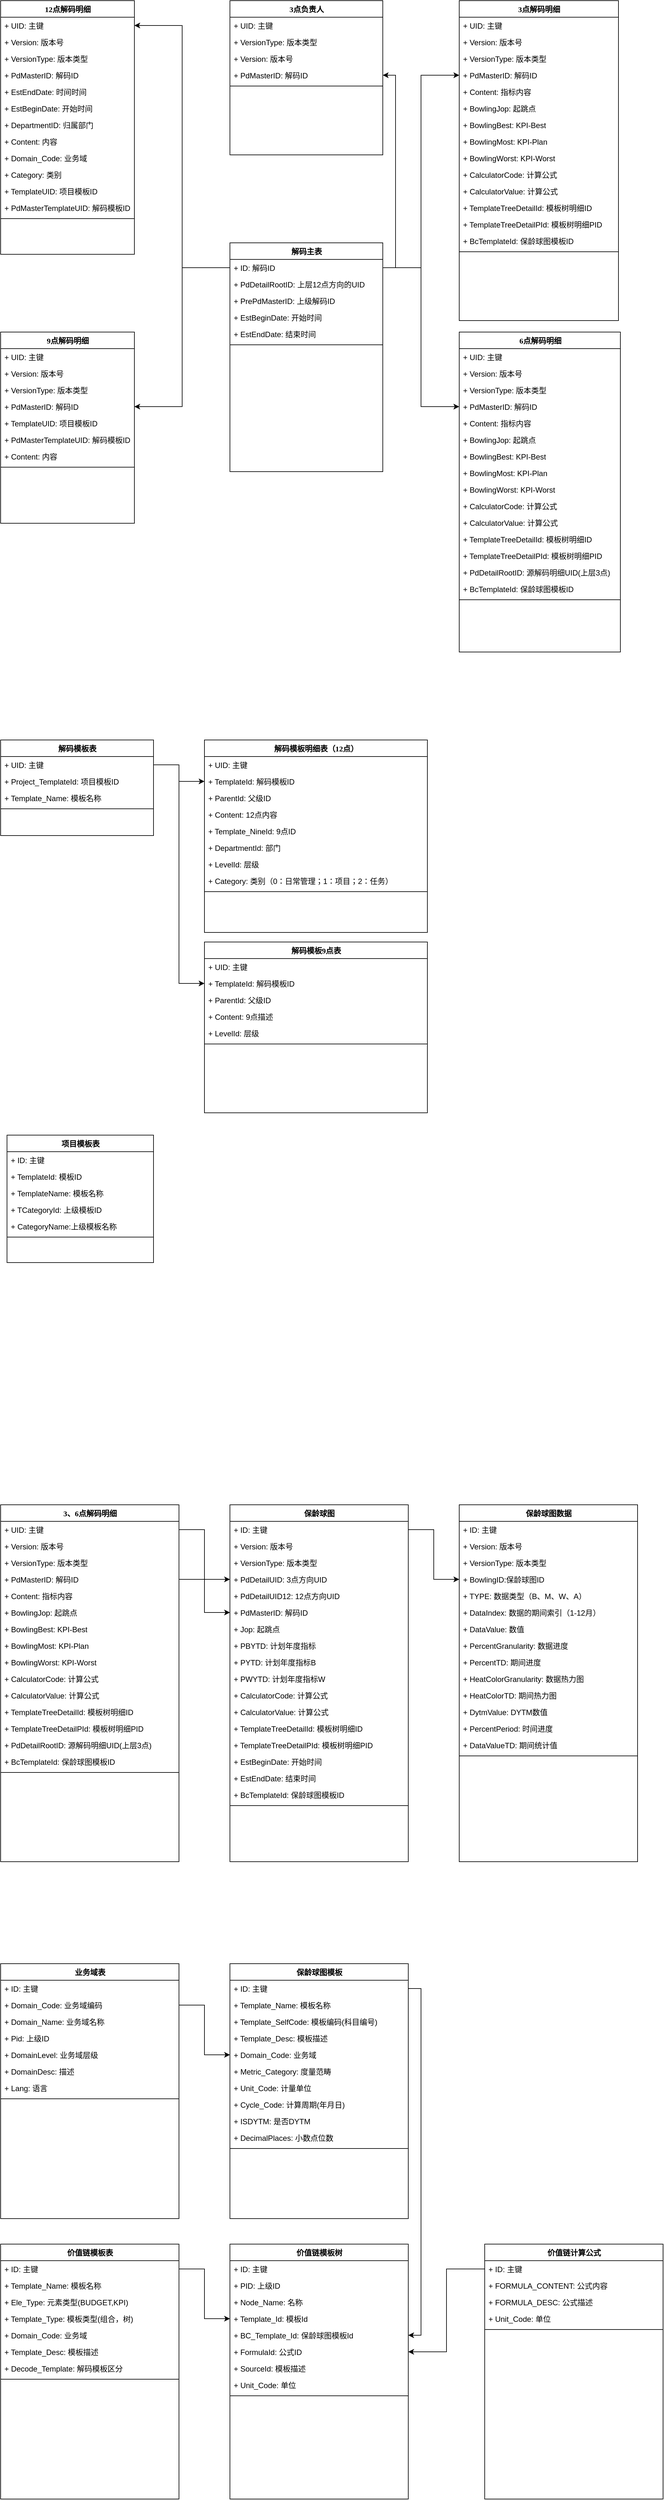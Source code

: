 <mxfile version="21.2.9" type="github">
  <diagram name="Page-1" id="9f46799a-70d6-7492-0946-bef42562c5a5">
    <mxGraphModel dx="1687" dy="2602" grid="1" gridSize="10" guides="1" tooltips="1" connect="1" arrows="1" fold="1" page="1" pageScale="1" pageWidth="1169" pageHeight="1654" background="none" math="0" shadow="0">
      <root>
        <mxCell id="0" />
        <mxCell id="1" parent="0" />
        <mxCell id="78961159f06e98e8-17" value="解码主表" style="swimlane;html=1;fontStyle=1;align=center;verticalAlign=top;childLayout=stackLayout;horizontal=1;startSize=26;horizontalStack=0;resizeParent=1;resizeLast=0;collapsible=1;marginBottom=0;swimlaneFillColor=#ffffff;rounded=0;shadow=0;comic=0;labelBackgroundColor=none;strokeWidth=1;fillColor=none;fontFamily=Verdana;fontSize=12" parent="1" vertex="1">
          <mxGeometry x="360" y="-780" width="240" height="359" as="geometry" />
        </mxCell>
        <mxCell id="78961159f06e98e8-21" value="+ ID: 解码ID" style="text;html=1;strokeColor=none;fillColor=none;align=left;verticalAlign=top;spacingLeft=4;spacingRight=4;whiteSpace=wrap;overflow=hidden;rotatable=0;points=[[0,0.5],[1,0.5]];portConstraint=eastwest;" parent="78961159f06e98e8-17" vertex="1">
          <mxGeometry y="26" width="240" height="26" as="geometry" />
        </mxCell>
        <mxCell id="78961159f06e98e8-23" value="+ PdDetailRootID: 上层12点方向的UID" style="text;html=1;strokeColor=none;fillColor=none;align=left;verticalAlign=top;spacingLeft=4;spacingRight=4;whiteSpace=wrap;overflow=hidden;rotatable=0;points=[[0,0.5],[1,0.5]];portConstraint=eastwest;" parent="78961159f06e98e8-17" vertex="1">
          <mxGeometry y="52" width="240" height="26" as="geometry" />
        </mxCell>
        <mxCell id="78961159f06e98e8-25" value="+ PrePdMasterID: 上级解码ID" style="text;html=1;strokeColor=none;fillColor=none;align=left;verticalAlign=top;spacingLeft=4;spacingRight=4;whiteSpace=wrap;overflow=hidden;rotatable=0;points=[[0,0.5],[1,0.5]];portConstraint=eastwest;" parent="78961159f06e98e8-17" vertex="1">
          <mxGeometry y="78" width="240" height="26" as="geometry" />
        </mxCell>
        <mxCell id="78961159f06e98e8-26" value="+ EstBeginDate: 开始时间" style="text;html=1;strokeColor=none;fillColor=none;align=left;verticalAlign=top;spacingLeft=4;spacingRight=4;whiteSpace=wrap;overflow=hidden;rotatable=0;points=[[0,0.5],[1,0.5]];portConstraint=eastwest;" parent="78961159f06e98e8-17" vertex="1">
          <mxGeometry y="104" width="240" height="26" as="geometry" />
        </mxCell>
        <mxCell id="u6Bn97f6bg5K26w9lrnU-129" value="+ EstEndDate: 结束时间" style="text;html=1;strokeColor=none;fillColor=none;align=left;verticalAlign=top;spacingLeft=4;spacingRight=4;whiteSpace=wrap;overflow=hidden;rotatable=0;points=[[0,0.5],[1,0.5]];portConstraint=eastwest;" vertex="1" parent="78961159f06e98e8-17">
          <mxGeometry y="130" width="240" height="26" as="geometry" />
        </mxCell>
        <mxCell id="78961159f06e98e8-19" value="" style="line;html=1;strokeWidth=1;fillColor=none;align=left;verticalAlign=middle;spacingTop=-1;spacingLeft=3;spacingRight=3;rotatable=0;labelPosition=right;points=[];portConstraint=eastwest;" parent="78961159f06e98e8-17" vertex="1">
          <mxGeometry y="156" width="240" height="8" as="geometry" />
        </mxCell>
        <mxCell id="78961159f06e98e8-30" value="12点解码明细" style="swimlane;html=1;fontStyle=1;align=center;verticalAlign=top;childLayout=stackLayout;horizontal=1;startSize=26;horizontalStack=0;resizeParent=1;resizeLast=0;collapsible=1;marginBottom=0;swimlaneFillColor=#ffffff;rounded=0;shadow=0;comic=0;labelBackgroundColor=none;strokeWidth=1;fillColor=none;fontFamily=Verdana;fontSize=12" parent="1" vertex="1">
          <mxGeometry y="-1160" width="210" height="398" as="geometry" />
        </mxCell>
        <mxCell id="78961159f06e98e8-31" value="+ UID: 主键" style="text;html=1;strokeColor=none;fillColor=none;align=left;verticalAlign=top;spacingLeft=4;spacingRight=4;whiteSpace=wrap;overflow=hidden;rotatable=0;points=[[0,0.5],[1,0.5]];portConstraint=eastwest;" parent="78961159f06e98e8-30" vertex="1">
          <mxGeometry y="26" width="210" height="26" as="geometry" />
        </mxCell>
        <mxCell id="u6Bn97f6bg5K26w9lrnU-2" value="+ Version: 版本号" style="text;html=1;strokeColor=none;fillColor=none;align=left;verticalAlign=top;spacingLeft=4;spacingRight=4;whiteSpace=wrap;overflow=hidden;rotatable=0;points=[[0,0.5],[1,0.5]];portConstraint=eastwest;" vertex="1" parent="78961159f06e98e8-30">
          <mxGeometry y="52" width="210" height="26" as="geometry" />
        </mxCell>
        <mxCell id="u6Bn97f6bg5K26w9lrnU-3" value="+ VersionType: 版本类型" style="text;html=1;strokeColor=none;fillColor=none;align=left;verticalAlign=top;spacingLeft=4;spacingRight=4;whiteSpace=wrap;overflow=hidden;rotatable=0;points=[[0,0.5],[1,0.5]];portConstraint=eastwest;" vertex="1" parent="78961159f06e98e8-30">
          <mxGeometry y="78" width="210" height="26" as="geometry" />
        </mxCell>
        <mxCell id="u6Bn97f6bg5K26w9lrnU-6" value="+ PdMasterID: 解码ID" style="text;html=1;strokeColor=none;fillColor=none;align=left;verticalAlign=top;spacingLeft=4;spacingRight=4;whiteSpace=wrap;overflow=hidden;rotatable=0;points=[[0,0.5],[1,0.5]];portConstraint=eastwest;" vertex="1" parent="78961159f06e98e8-30">
          <mxGeometry y="104" width="210" height="26" as="geometry" />
        </mxCell>
        <mxCell id="u6Bn97f6bg5K26w9lrnU-131" value="+ EstEndDate: 时间时间" style="text;html=1;strokeColor=none;fillColor=none;align=left;verticalAlign=top;spacingLeft=4;spacingRight=4;whiteSpace=wrap;overflow=hidden;rotatable=0;points=[[0,0.5],[1,0.5]];portConstraint=eastwest;" vertex="1" parent="78961159f06e98e8-30">
          <mxGeometry y="130" width="210" height="26" as="geometry" />
        </mxCell>
        <mxCell id="u6Bn97f6bg5K26w9lrnU-130" value="+ EstBeginDate: 开始时间" style="text;html=1;strokeColor=none;fillColor=none;align=left;verticalAlign=top;spacingLeft=4;spacingRight=4;whiteSpace=wrap;overflow=hidden;rotatable=0;points=[[0,0.5],[1,0.5]];portConstraint=eastwest;" vertex="1" parent="78961159f06e98e8-30">
          <mxGeometry y="156" width="210" height="26" as="geometry" />
        </mxCell>
        <mxCell id="u6Bn97f6bg5K26w9lrnU-293" value="+ DepartmentID: 归属部门" style="text;html=1;strokeColor=none;fillColor=none;align=left;verticalAlign=top;spacingLeft=4;spacingRight=4;whiteSpace=wrap;overflow=hidden;rotatable=0;points=[[0,0.5],[1,0.5]];portConstraint=eastwest;" vertex="1" parent="78961159f06e98e8-30">
          <mxGeometry y="182" width="210" height="26" as="geometry" />
        </mxCell>
        <mxCell id="u6Bn97f6bg5K26w9lrnU-288" value="+ Content: 内容" style="text;html=1;strokeColor=none;fillColor=none;align=left;verticalAlign=top;spacingLeft=4;spacingRight=4;whiteSpace=wrap;overflow=hidden;rotatable=0;points=[[0,0.5],[1,0.5]];portConstraint=eastwest;" vertex="1" parent="78961159f06e98e8-30">
          <mxGeometry y="208" width="210" height="26" as="geometry" />
        </mxCell>
        <mxCell id="u6Bn97f6bg5K26w9lrnU-287" value="+ Domain_Code: 业务域" style="text;html=1;strokeColor=none;fillColor=none;align=left;verticalAlign=top;spacingLeft=4;spacingRight=4;whiteSpace=wrap;overflow=hidden;rotatable=0;points=[[0,0.5],[1,0.5]];portConstraint=eastwest;" vertex="1" parent="78961159f06e98e8-30">
          <mxGeometry y="234" width="210" height="26" as="geometry" />
        </mxCell>
        <mxCell id="u6Bn97f6bg5K26w9lrnU-286" value="+ Category: 类别" style="text;html=1;strokeColor=none;fillColor=none;align=left;verticalAlign=top;spacingLeft=4;spacingRight=4;whiteSpace=wrap;overflow=hidden;rotatable=0;points=[[0,0.5],[1,0.5]];portConstraint=eastwest;" vertex="1" parent="78961159f06e98e8-30">
          <mxGeometry y="260" width="210" height="26" as="geometry" />
        </mxCell>
        <mxCell id="78961159f06e98e8-37" value="+ TemplateUID: 项目模板ID" style="text;html=1;strokeColor=none;fillColor=none;align=left;verticalAlign=top;spacingLeft=4;spacingRight=4;whiteSpace=wrap;overflow=hidden;rotatable=0;points=[[0,0.5],[1,0.5]];portConstraint=eastwest;" parent="78961159f06e98e8-30" vertex="1">
          <mxGeometry y="286" width="210" height="26" as="geometry" />
        </mxCell>
        <mxCell id="u6Bn97f6bg5K26w9lrnU-5" value="+ PdMasterTemplateUID: 解码模板ID" style="text;html=1;strokeColor=none;fillColor=none;align=left;verticalAlign=top;spacingLeft=4;spacingRight=4;whiteSpace=wrap;overflow=hidden;rotatable=0;points=[[0,0.5],[1,0.5]];portConstraint=eastwest;" vertex="1" parent="78961159f06e98e8-30">
          <mxGeometry y="312" width="210" height="26" as="geometry" />
        </mxCell>
        <mxCell id="78961159f06e98e8-38" value="" style="line;html=1;strokeWidth=1;fillColor=none;align=left;verticalAlign=middle;spacingTop=-1;spacingLeft=3;spacingRight=3;rotatable=0;labelPosition=right;points=[];portConstraint=eastwest;" parent="78961159f06e98e8-30" vertex="1">
          <mxGeometry y="338" width="210" height="8" as="geometry" />
        </mxCell>
        <mxCell id="78961159f06e98e8-56" value="9点解码明细" style="swimlane;html=1;fontStyle=1;align=center;verticalAlign=top;childLayout=stackLayout;horizontal=1;startSize=26;horizontalStack=0;resizeParent=1;resizeLast=0;collapsible=1;marginBottom=0;swimlaneFillColor=#ffffff;rounded=0;shadow=0;comic=0;labelBackgroundColor=none;strokeWidth=1;fillColor=none;fontFamily=Verdana;fontSize=12" parent="1" vertex="1">
          <mxGeometry y="-640" width="210" height="300" as="geometry" />
        </mxCell>
        <mxCell id="78961159f06e98e8-57" value="+ UID: 主键" style="text;html=1;strokeColor=none;fillColor=none;align=left;verticalAlign=top;spacingLeft=4;spacingRight=4;whiteSpace=wrap;overflow=hidden;rotatable=0;points=[[0,0.5],[1,0.5]];portConstraint=eastwest;" parent="78961159f06e98e8-56" vertex="1">
          <mxGeometry y="26" width="210" height="26" as="geometry" />
        </mxCell>
        <mxCell id="78961159f06e98e8-58" value="+ Version: 版本号" style="text;html=1;strokeColor=none;fillColor=none;align=left;verticalAlign=top;spacingLeft=4;spacingRight=4;whiteSpace=wrap;overflow=hidden;rotatable=0;points=[[0,0.5],[1,0.5]];portConstraint=eastwest;" parent="78961159f06e98e8-56" vertex="1">
          <mxGeometry y="52" width="210" height="26" as="geometry" />
        </mxCell>
        <mxCell id="78961159f06e98e8-59" value="+ VersionType: 版本类型" style="text;html=1;strokeColor=none;fillColor=none;align=left;verticalAlign=top;spacingLeft=4;spacingRight=4;whiteSpace=wrap;overflow=hidden;rotatable=0;points=[[0,0.5],[1,0.5]];portConstraint=eastwest;" parent="78961159f06e98e8-56" vertex="1">
          <mxGeometry y="78" width="210" height="26" as="geometry" />
        </mxCell>
        <mxCell id="78961159f06e98e8-62" value="+ PdMasterID: 解码ID" style="text;html=1;strokeColor=none;fillColor=none;align=left;verticalAlign=top;spacingLeft=4;spacingRight=4;whiteSpace=wrap;overflow=hidden;rotatable=0;points=[[0,0.5],[1,0.5]];portConstraint=eastwest;" parent="78961159f06e98e8-56" vertex="1">
          <mxGeometry y="104" width="210" height="26" as="geometry" />
        </mxCell>
        <mxCell id="78961159f06e98e8-60" value="+ TemplateUID: 项目模板ID" style="text;html=1;strokeColor=none;fillColor=none;align=left;verticalAlign=top;spacingLeft=4;spacingRight=4;whiteSpace=wrap;overflow=hidden;rotatable=0;points=[[0,0.5],[1,0.5]];portConstraint=eastwest;" parent="78961159f06e98e8-56" vertex="1">
          <mxGeometry y="130" width="210" height="26" as="geometry" />
        </mxCell>
        <mxCell id="78961159f06e98e8-61" value="+ PdMasterTemplateUID: 解码模板ID" style="text;html=1;strokeColor=none;fillColor=none;align=left;verticalAlign=top;spacingLeft=4;spacingRight=4;whiteSpace=wrap;overflow=hidden;rotatable=0;points=[[0,0.5],[1,0.5]];portConstraint=eastwest;" parent="78961159f06e98e8-56" vertex="1">
          <mxGeometry y="156" width="210" height="26" as="geometry" />
        </mxCell>
        <mxCell id="78961159f06e98e8-63" value="+ Content: 内容" style="text;html=1;strokeColor=none;fillColor=none;align=left;verticalAlign=top;spacingLeft=4;spacingRight=4;whiteSpace=wrap;overflow=hidden;rotatable=0;points=[[0,0.5],[1,0.5]];portConstraint=eastwest;" parent="78961159f06e98e8-56" vertex="1">
          <mxGeometry y="182" width="210" height="26" as="geometry" />
        </mxCell>
        <mxCell id="78961159f06e98e8-64" value="" style="line;html=1;strokeWidth=1;fillColor=none;align=left;verticalAlign=middle;spacingTop=-1;spacingLeft=3;spacingRight=3;rotatable=0;labelPosition=right;points=[];portConstraint=eastwest;" parent="78961159f06e98e8-56" vertex="1">
          <mxGeometry y="208" width="210" height="8" as="geometry" />
        </mxCell>
        <mxCell id="78961159f06e98e8-108" value="3点负责人" style="swimlane;html=1;fontStyle=1;align=center;verticalAlign=top;childLayout=stackLayout;horizontal=1;startSize=26;horizontalStack=0;resizeParent=1;resizeLast=0;collapsible=1;marginBottom=0;swimlaneFillColor=#ffffff;rounded=0;shadow=0;comic=0;labelBackgroundColor=none;strokeWidth=1;fillColor=none;fontFamily=Verdana;fontSize=12" parent="1" vertex="1">
          <mxGeometry x="360" y="-1160" width="240" height="242" as="geometry" />
        </mxCell>
        <mxCell id="u6Bn97f6bg5K26w9lrnU-75" value="+ UID: 主键" style="text;html=1;strokeColor=none;fillColor=none;align=left;verticalAlign=top;spacingLeft=4;spacingRight=4;whiteSpace=wrap;overflow=hidden;rotatable=0;points=[[0,0.5],[1,0.5]];portConstraint=eastwest;" vertex="1" parent="78961159f06e98e8-108">
          <mxGeometry y="26" width="240" height="26" as="geometry" />
        </mxCell>
        <mxCell id="u6Bn97f6bg5K26w9lrnU-73" value="+ VersionType: 版本类型" style="text;html=1;strokeColor=none;fillColor=none;align=left;verticalAlign=top;spacingLeft=4;spacingRight=4;whiteSpace=wrap;overflow=hidden;rotatable=0;points=[[0,0.5],[1,0.5]];portConstraint=eastwest;" vertex="1" parent="78961159f06e98e8-108">
          <mxGeometry y="52" width="240" height="26" as="geometry" />
        </mxCell>
        <mxCell id="u6Bn97f6bg5K26w9lrnU-72" value="+ Version: 版本号" style="text;html=1;strokeColor=none;fillColor=none;align=left;verticalAlign=top;spacingLeft=4;spacingRight=4;whiteSpace=wrap;overflow=hidden;rotatable=0;points=[[0,0.5],[1,0.5]];portConstraint=eastwest;" vertex="1" parent="78961159f06e98e8-108">
          <mxGeometry y="78" width="240" height="26" as="geometry" />
        </mxCell>
        <mxCell id="u6Bn97f6bg5K26w9lrnU-74" value="+ PdMasterID: 解码ID" style="text;html=1;strokeColor=none;fillColor=none;align=left;verticalAlign=top;spacingLeft=4;spacingRight=4;whiteSpace=wrap;overflow=hidden;rotatable=0;points=[[0,0.5],[1,0.5]];portConstraint=eastwest;" vertex="1" parent="78961159f06e98e8-108">
          <mxGeometry y="104" width="240" height="26" as="geometry" />
        </mxCell>
        <mxCell id="78961159f06e98e8-116" value="" style="line;html=1;strokeWidth=1;fillColor=none;align=left;verticalAlign=middle;spacingTop=-1;spacingLeft=3;spacingRight=3;rotatable=0;labelPosition=right;points=[];portConstraint=eastwest;" parent="78961159f06e98e8-108" vertex="1">
          <mxGeometry y="130" width="240" height="8" as="geometry" />
        </mxCell>
        <mxCell id="u6Bn97f6bg5K26w9lrnU-9" value="3点解码明细" style="swimlane;html=1;fontStyle=1;align=center;verticalAlign=top;childLayout=stackLayout;horizontal=1;startSize=26;horizontalStack=0;resizeParent=1;resizeLast=0;collapsible=1;marginBottom=0;swimlaneFillColor=#ffffff;rounded=0;shadow=0;comic=0;labelBackgroundColor=none;strokeWidth=1;fillColor=none;fontFamily=Verdana;fontSize=12" vertex="1" parent="1">
          <mxGeometry x="720" y="-1160" width="250" height="502" as="geometry" />
        </mxCell>
        <mxCell id="u6Bn97f6bg5K26w9lrnU-10" value="+ UID: 主键" style="text;html=1;strokeColor=none;fillColor=none;align=left;verticalAlign=top;spacingLeft=4;spacingRight=4;whiteSpace=wrap;overflow=hidden;rotatable=0;points=[[0,0.5],[1,0.5]];portConstraint=eastwest;" vertex="1" parent="u6Bn97f6bg5K26w9lrnU-9">
          <mxGeometry y="26" width="250" height="26" as="geometry" />
        </mxCell>
        <mxCell id="u6Bn97f6bg5K26w9lrnU-11" value="+ Version: 版本号" style="text;html=1;strokeColor=none;fillColor=none;align=left;verticalAlign=top;spacingLeft=4;spacingRight=4;whiteSpace=wrap;overflow=hidden;rotatable=0;points=[[0,0.5],[1,0.5]];portConstraint=eastwest;" vertex="1" parent="u6Bn97f6bg5K26w9lrnU-9">
          <mxGeometry y="52" width="250" height="26" as="geometry" />
        </mxCell>
        <mxCell id="u6Bn97f6bg5K26w9lrnU-12" value="+ VersionType: 版本类型" style="text;html=1;strokeColor=none;fillColor=none;align=left;verticalAlign=top;spacingLeft=4;spacingRight=4;whiteSpace=wrap;overflow=hidden;rotatable=0;points=[[0,0.5],[1,0.5]];portConstraint=eastwest;" vertex="1" parent="u6Bn97f6bg5K26w9lrnU-9">
          <mxGeometry y="78" width="250" height="26" as="geometry" />
        </mxCell>
        <mxCell id="u6Bn97f6bg5K26w9lrnU-13" value="+ PdMasterID: 解码ID" style="text;html=1;strokeColor=none;fillColor=none;align=left;verticalAlign=top;spacingLeft=4;spacingRight=4;whiteSpace=wrap;overflow=hidden;rotatable=0;points=[[0,0.5],[1,0.5]];portConstraint=eastwest;" vertex="1" parent="u6Bn97f6bg5K26w9lrnU-9">
          <mxGeometry y="104" width="250" height="26" as="geometry" />
        </mxCell>
        <mxCell id="u6Bn97f6bg5K26w9lrnU-291" value="+ Content: 指标内容" style="text;html=1;strokeColor=none;fillColor=none;align=left;verticalAlign=top;spacingLeft=4;spacingRight=4;whiteSpace=wrap;overflow=hidden;rotatable=0;points=[[0,0.5],[1,0.5]];portConstraint=eastwest;" vertex="1" parent="u6Bn97f6bg5K26w9lrnU-9">
          <mxGeometry y="130" width="250" height="26" as="geometry" />
        </mxCell>
        <mxCell id="u6Bn97f6bg5K26w9lrnU-38" value="+ BowlingJop: 起跳点" style="text;html=1;strokeColor=none;fillColor=none;align=left;verticalAlign=top;spacingLeft=4;spacingRight=4;whiteSpace=wrap;overflow=hidden;rotatable=0;points=[[0,0.5],[1,0.5]];portConstraint=eastwest;" vertex="1" parent="u6Bn97f6bg5K26w9lrnU-9">
          <mxGeometry y="156" width="250" height="26" as="geometry" />
        </mxCell>
        <mxCell id="u6Bn97f6bg5K26w9lrnU-16" value="+ BowlingBest: KPI-Best" style="text;html=1;strokeColor=none;fillColor=none;align=left;verticalAlign=top;spacingLeft=4;spacingRight=4;whiteSpace=wrap;overflow=hidden;rotatable=0;points=[[0,0.5],[1,0.5]];portConstraint=eastwest;" vertex="1" parent="u6Bn97f6bg5K26w9lrnU-9">
          <mxGeometry y="182" width="250" height="26" as="geometry" />
        </mxCell>
        <mxCell id="u6Bn97f6bg5K26w9lrnU-39" value="+ BowlingMost: KPI-Plan" style="text;html=1;strokeColor=none;fillColor=none;align=left;verticalAlign=top;spacingLeft=4;spacingRight=4;whiteSpace=wrap;overflow=hidden;rotatable=0;points=[[0,0.5],[1,0.5]];portConstraint=eastwest;" vertex="1" parent="u6Bn97f6bg5K26w9lrnU-9">
          <mxGeometry y="208" width="250" height="26" as="geometry" />
        </mxCell>
        <mxCell id="u6Bn97f6bg5K26w9lrnU-40" value="+ BowlingWorst: KPI-Worst" style="text;html=1;strokeColor=none;fillColor=none;align=left;verticalAlign=top;spacingLeft=4;spacingRight=4;whiteSpace=wrap;overflow=hidden;rotatable=0;points=[[0,0.5],[1,0.5]];portConstraint=eastwest;" vertex="1" parent="u6Bn97f6bg5K26w9lrnU-9">
          <mxGeometry y="234" width="250" height="26" as="geometry" />
        </mxCell>
        <mxCell id="u6Bn97f6bg5K26w9lrnU-37" value="+ CalculatorCode: 计算公式" style="text;html=1;strokeColor=none;fillColor=none;align=left;verticalAlign=top;spacingLeft=4;spacingRight=4;whiteSpace=wrap;overflow=hidden;rotatable=0;points=[[0,0.5],[1,0.5]];portConstraint=eastwest;" vertex="1" parent="u6Bn97f6bg5K26w9lrnU-9">
          <mxGeometry y="260" width="250" height="26" as="geometry" />
        </mxCell>
        <mxCell id="u6Bn97f6bg5K26w9lrnU-44" value="+ CalculatorValue: 计算公式" style="text;html=1;strokeColor=none;fillColor=none;align=left;verticalAlign=top;spacingLeft=4;spacingRight=4;whiteSpace=wrap;overflow=hidden;rotatable=0;points=[[0,0.5],[1,0.5]];portConstraint=eastwest;" vertex="1" parent="u6Bn97f6bg5K26w9lrnU-9">
          <mxGeometry y="286" width="250" height="26" as="geometry" />
        </mxCell>
        <mxCell id="u6Bn97f6bg5K26w9lrnU-43" value="+ TemplateTreeDetailId: 模板树明细ID" style="text;html=1;strokeColor=none;fillColor=none;align=left;verticalAlign=top;spacingLeft=4;spacingRight=4;whiteSpace=wrap;overflow=hidden;rotatable=0;points=[[0,0.5],[1,0.5]];portConstraint=eastwest;" vertex="1" parent="u6Bn97f6bg5K26w9lrnU-9">
          <mxGeometry y="312" width="250" height="26" as="geometry" />
        </mxCell>
        <mxCell id="u6Bn97f6bg5K26w9lrnU-42" value="+ TemplateTreeDetailPId: 模板树明细PID" style="text;html=1;strokeColor=none;fillColor=none;align=left;verticalAlign=top;spacingLeft=4;spacingRight=4;whiteSpace=wrap;overflow=hidden;rotatable=0;points=[[0,0.5],[1,0.5]];portConstraint=eastwest;" vertex="1" parent="u6Bn97f6bg5K26w9lrnU-9">
          <mxGeometry y="338" width="250" height="26" as="geometry" />
        </mxCell>
        <mxCell id="u6Bn97f6bg5K26w9lrnU-310" value="+ BcTemplateId: 保龄球图模板ID" style="text;html=1;strokeColor=none;fillColor=none;align=left;verticalAlign=top;spacingLeft=4;spacingRight=4;whiteSpace=wrap;overflow=hidden;rotatable=0;points=[[0,0.5],[1,0.5]];portConstraint=eastwest;" vertex="1" parent="u6Bn97f6bg5K26w9lrnU-9">
          <mxGeometry y="364" width="250" height="26" as="geometry" />
        </mxCell>
        <mxCell id="u6Bn97f6bg5K26w9lrnU-17" value="" style="line;html=1;strokeWidth=1;fillColor=none;align=left;verticalAlign=middle;spacingTop=-1;spacingLeft=3;spacingRight=3;rotatable=0;labelPosition=right;points=[];portConstraint=eastwest;" vertex="1" parent="u6Bn97f6bg5K26w9lrnU-9">
          <mxGeometry y="390" width="250" height="8" as="geometry" />
        </mxCell>
        <mxCell id="u6Bn97f6bg5K26w9lrnU-45" value="6点解码明细" style="swimlane;html=1;fontStyle=1;align=center;verticalAlign=top;childLayout=stackLayout;horizontal=1;startSize=26;horizontalStack=0;resizeParent=1;resizeLast=0;collapsible=1;marginBottom=0;swimlaneFillColor=#ffffff;rounded=0;shadow=0;comic=0;labelBackgroundColor=none;strokeWidth=1;fillColor=none;fontFamily=Verdana;fontSize=12" vertex="1" parent="1">
          <mxGeometry x="720" y="-640" width="253" height="502" as="geometry" />
        </mxCell>
        <mxCell id="u6Bn97f6bg5K26w9lrnU-46" value="+ UID: 主键" style="text;html=1;strokeColor=none;fillColor=none;align=left;verticalAlign=top;spacingLeft=4;spacingRight=4;whiteSpace=wrap;overflow=hidden;rotatable=0;points=[[0,0.5],[1,0.5]];portConstraint=eastwest;" vertex="1" parent="u6Bn97f6bg5K26w9lrnU-45">
          <mxGeometry y="26" width="253" height="26" as="geometry" />
        </mxCell>
        <mxCell id="u6Bn97f6bg5K26w9lrnU-47" value="+ Version: 版本号" style="text;html=1;strokeColor=none;fillColor=none;align=left;verticalAlign=top;spacingLeft=4;spacingRight=4;whiteSpace=wrap;overflow=hidden;rotatable=0;points=[[0,0.5],[1,0.5]];portConstraint=eastwest;" vertex="1" parent="u6Bn97f6bg5K26w9lrnU-45">
          <mxGeometry y="52" width="253" height="26" as="geometry" />
        </mxCell>
        <mxCell id="u6Bn97f6bg5K26w9lrnU-48" value="+ VersionType: 版本类型" style="text;html=1;strokeColor=none;fillColor=none;align=left;verticalAlign=top;spacingLeft=4;spacingRight=4;whiteSpace=wrap;overflow=hidden;rotatable=0;points=[[0,0.5],[1,0.5]];portConstraint=eastwest;" vertex="1" parent="u6Bn97f6bg5K26w9lrnU-45">
          <mxGeometry y="78" width="253" height="26" as="geometry" />
        </mxCell>
        <mxCell id="u6Bn97f6bg5K26w9lrnU-49" value="+ PdMasterID: 解码ID" style="text;html=1;strokeColor=none;fillColor=none;align=left;verticalAlign=top;spacingLeft=4;spacingRight=4;whiteSpace=wrap;overflow=hidden;rotatable=0;points=[[0,0.5],[1,0.5]];portConstraint=eastwest;" vertex="1" parent="u6Bn97f6bg5K26w9lrnU-45">
          <mxGeometry y="104" width="253" height="26" as="geometry" />
        </mxCell>
        <mxCell id="u6Bn97f6bg5K26w9lrnU-290" value="+ Content: 指标内容" style="text;html=1;strokeColor=none;fillColor=none;align=left;verticalAlign=top;spacingLeft=4;spacingRight=4;whiteSpace=wrap;overflow=hidden;rotatable=0;points=[[0,0.5],[1,0.5]];portConstraint=eastwest;" vertex="1" parent="u6Bn97f6bg5K26w9lrnU-45">
          <mxGeometry y="130" width="253" height="26" as="geometry" />
        </mxCell>
        <mxCell id="u6Bn97f6bg5K26w9lrnU-52" value="+ BowlingJop: 起跳点" style="text;html=1;strokeColor=none;fillColor=none;align=left;verticalAlign=top;spacingLeft=4;spacingRight=4;whiteSpace=wrap;overflow=hidden;rotatable=0;points=[[0,0.5],[1,0.5]];portConstraint=eastwest;" vertex="1" parent="u6Bn97f6bg5K26w9lrnU-45">
          <mxGeometry y="156" width="253" height="26" as="geometry" />
        </mxCell>
        <mxCell id="u6Bn97f6bg5K26w9lrnU-53" value="+ BowlingBest: KPI-Best" style="text;html=1;strokeColor=none;fillColor=none;align=left;verticalAlign=top;spacingLeft=4;spacingRight=4;whiteSpace=wrap;overflow=hidden;rotatable=0;points=[[0,0.5],[1,0.5]];portConstraint=eastwest;" vertex="1" parent="u6Bn97f6bg5K26w9lrnU-45">
          <mxGeometry y="182" width="253" height="26" as="geometry" />
        </mxCell>
        <mxCell id="u6Bn97f6bg5K26w9lrnU-54" value="+ BowlingMost: KPI-Plan" style="text;html=1;strokeColor=none;fillColor=none;align=left;verticalAlign=top;spacingLeft=4;spacingRight=4;whiteSpace=wrap;overflow=hidden;rotatable=0;points=[[0,0.5],[1,0.5]];portConstraint=eastwest;" vertex="1" parent="u6Bn97f6bg5K26w9lrnU-45">
          <mxGeometry y="208" width="253" height="26" as="geometry" />
        </mxCell>
        <mxCell id="u6Bn97f6bg5K26w9lrnU-55" value="+ BowlingWorst: KPI-Worst" style="text;html=1;strokeColor=none;fillColor=none;align=left;verticalAlign=top;spacingLeft=4;spacingRight=4;whiteSpace=wrap;overflow=hidden;rotatable=0;points=[[0,0.5],[1,0.5]];portConstraint=eastwest;" vertex="1" parent="u6Bn97f6bg5K26w9lrnU-45">
          <mxGeometry y="234" width="253" height="26" as="geometry" />
        </mxCell>
        <mxCell id="u6Bn97f6bg5K26w9lrnU-56" value="+ CalculatorCode: 计算公式" style="text;html=1;strokeColor=none;fillColor=none;align=left;verticalAlign=top;spacingLeft=4;spacingRight=4;whiteSpace=wrap;overflow=hidden;rotatable=0;points=[[0,0.5],[1,0.5]];portConstraint=eastwest;" vertex="1" parent="u6Bn97f6bg5K26w9lrnU-45">
          <mxGeometry y="260" width="253" height="26" as="geometry" />
        </mxCell>
        <mxCell id="u6Bn97f6bg5K26w9lrnU-57" value="+ CalculatorValue: 计算公式" style="text;html=1;strokeColor=none;fillColor=none;align=left;verticalAlign=top;spacingLeft=4;spacingRight=4;whiteSpace=wrap;overflow=hidden;rotatable=0;points=[[0,0.5],[1,0.5]];portConstraint=eastwest;" vertex="1" parent="u6Bn97f6bg5K26w9lrnU-45">
          <mxGeometry y="286" width="253" height="26" as="geometry" />
        </mxCell>
        <mxCell id="u6Bn97f6bg5K26w9lrnU-58" value="+ TemplateTreeDetailId: 模板树明细ID" style="text;html=1;strokeColor=none;fillColor=none;align=left;verticalAlign=top;spacingLeft=4;spacingRight=4;whiteSpace=wrap;overflow=hidden;rotatable=0;points=[[0,0.5],[1,0.5]];portConstraint=eastwest;" vertex="1" parent="u6Bn97f6bg5K26w9lrnU-45">
          <mxGeometry y="312" width="253" height="26" as="geometry" />
        </mxCell>
        <mxCell id="u6Bn97f6bg5K26w9lrnU-59" value="+ TemplateTreeDetailPId: 模板树明细PID" style="text;html=1;strokeColor=none;fillColor=none;align=left;verticalAlign=top;spacingLeft=4;spacingRight=4;whiteSpace=wrap;overflow=hidden;rotatable=0;points=[[0,0.5],[1,0.5]];portConstraint=eastwest;" vertex="1" parent="u6Bn97f6bg5K26w9lrnU-45">
          <mxGeometry y="338" width="253" height="26" as="geometry" />
        </mxCell>
        <mxCell id="u6Bn97f6bg5K26w9lrnU-60" value="+ PdDetailRootID: 源解码明细UID(上层3点)" style="text;html=1;strokeColor=none;fillColor=none;align=left;verticalAlign=top;spacingLeft=4;spacingRight=4;whiteSpace=wrap;overflow=hidden;rotatable=0;points=[[0,0.5],[1,0.5]];portConstraint=eastwest;" vertex="1" parent="u6Bn97f6bg5K26w9lrnU-45">
          <mxGeometry y="364" width="253" height="26" as="geometry" />
        </mxCell>
        <mxCell id="u6Bn97f6bg5K26w9lrnU-311" value="+ BcTemplateId: 保龄球图模板ID" style="text;html=1;strokeColor=none;fillColor=none;align=left;verticalAlign=top;spacingLeft=4;spacingRight=4;whiteSpace=wrap;overflow=hidden;rotatable=0;points=[[0,0.5],[1,0.5]];portConstraint=eastwest;" vertex="1" parent="u6Bn97f6bg5K26w9lrnU-45">
          <mxGeometry y="390" width="253" height="26" as="geometry" />
        </mxCell>
        <mxCell id="u6Bn97f6bg5K26w9lrnU-61" value="" style="line;html=1;strokeWidth=1;fillColor=none;align=left;verticalAlign=middle;spacingTop=-1;spacingLeft=3;spacingRight=3;rotatable=0;labelPosition=right;points=[];portConstraint=eastwest;" vertex="1" parent="u6Bn97f6bg5K26w9lrnU-45">
          <mxGeometry y="416" width="253" height="8" as="geometry" />
        </mxCell>
        <mxCell id="u6Bn97f6bg5K26w9lrnU-77" value="保龄球图" style="swimlane;html=1;fontStyle=1;align=center;verticalAlign=top;childLayout=stackLayout;horizontal=1;startSize=26;horizontalStack=0;resizeParent=1;resizeLast=0;collapsible=1;marginBottom=0;swimlaneFillColor=#ffffff;rounded=0;shadow=0;comic=0;labelBackgroundColor=none;strokeWidth=1;fillColor=none;fontFamily=Verdana;fontSize=12" vertex="1" parent="1">
          <mxGeometry x="360" y="1200" width="280" height="560" as="geometry" />
        </mxCell>
        <mxCell id="u6Bn97f6bg5K26w9lrnU-78" value="+ ID: 主键" style="text;html=1;strokeColor=none;fillColor=none;align=left;verticalAlign=top;spacingLeft=4;spacingRight=4;whiteSpace=wrap;overflow=hidden;rotatable=0;points=[[0,0.5],[1,0.5]];portConstraint=eastwest;" vertex="1" parent="u6Bn97f6bg5K26w9lrnU-77">
          <mxGeometry y="26" width="280" height="26" as="geometry" />
        </mxCell>
        <mxCell id="u6Bn97f6bg5K26w9lrnU-79" value="+ Version: 版本号" style="text;html=1;strokeColor=none;fillColor=none;align=left;verticalAlign=top;spacingLeft=4;spacingRight=4;whiteSpace=wrap;overflow=hidden;rotatable=0;points=[[0,0.5],[1,0.5]];portConstraint=eastwest;" vertex="1" parent="u6Bn97f6bg5K26w9lrnU-77">
          <mxGeometry y="52" width="280" height="26" as="geometry" />
        </mxCell>
        <mxCell id="u6Bn97f6bg5K26w9lrnU-80" value="+ VersionType: 版本类型" style="text;html=1;strokeColor=none;fillColor=none;align=left;verticalAlign=top;spacingLeft=4;spacingRight=4;whiteSpace=wrap;overflow=hidden;rotatable=0;points=[[0,0.5],[1,0.5]];portConstraint=eastwest;" vertex="1" parent="u6Bn97f6bg5K26w9lrnU-77">
          <mxGeometry y="78" width="280" height="26" as="geometry" />
        </mxCell>
        <mxCell id="u6Bn97f6bg5K26w9lrnU-98" value="+ PdDetailUID: 3点方向UID" style="text;html=1;strokeColor=none;fillColor=none;align=left;verticalAlign=top;spacingLeft=4;spacingRight=4;whiteSpace=wrap;overflow=hidden;rotatable=0;points=[[0,0.5],[1,0.5]];portConstraint=eastwest;" vertex="1" parent="u6Bn97f6bg5K26w9lrnU-77">
          <mxGeometry y="104" width="280" height="26" as="geometry" />
        </mxCell>
        <mxCell id="u6Bn97f6bg5K26w9lrnU-92" value="+ PdDetailUID12: 12点方向UID" style="text;html=1;strokeColor=none;fillColor=none;align=left;verticalAlign=top;spacingLeft=4;spacingRight=4;whiteSpace=wrap;overflow=hidden;rotatable=0;points=[[0,0.5],[1,0.5]];portConstraint=eastwest;" vertex="1" parent="u6Bn97f6bg5K26w9lrnU-77">
          <mxGeometry y="130" width="280" height="26" as="geometry" />
        </mxCell>
        <mxCell id="u6Bn97f6bg5K26w9lrnU-81" value="+ PdMasterID: 解码ID" style="text;html=1;strokeColor=none;fillColor=none;align=left;verticalAlign=top;spacingLeft=4;spacingRight=4;whiteSpace=wrap;overflow=hidden;rotatable=0;points=[[0,0.5],[1,0.5]];portConstraint=eastwest;" vertex="1" parent="u6Bn97f6bg5K26w9lrnU-77">
          <mxGeometry y="156" width="280" height="26" as="geometry" />
        </mxCell>
        <mxCell id="u6Bn97f6bg5K26w9lrnU-84" value="+ Jop: 起跳点" style="text;html=1;strokeColor=none;fillColor=none;align=left;verticalAlign=top;spacingLeft=4;spacingRight=4;whiteSpace=wrap;overflow=hidden;rotatable=0;points=[[0,0.5],[1,0.5]];portConstraint=eastwest;" vertex="1" parent="u6Bn97f6bg5K26w9lrnU-77">
          <mxGeometry y="182" width="280" height="26" as="geometry" />
        </mxCell>
        <mxCell id="u6Bn97f6bg5K26w9lrnU-85" value="+ PBYTD: 计划年度指标" style="text;html=1;strokeColor=none;fillColor=none;align=left;verticalAlign=top;spacingLeft=4;spacingRight=4;whiteSpace=wrap;overflow=hidden;rotatable=0;points=[[0,0.5],[1,0.5]];portConstraint=eastwest;" vertex="1" parent="u6Bn97f6bg5K26w9lrnU-77">
          <mxGeometry y="208" width="280" height="26" as="geometry" />
        </mxCell>
        <mxCell id="u6Bn97f6bg5K26w9lrnU-86" value="+ PYTD: 计划年度指标B" style="text;html=1;strokeColor=none;fillColor=none;align=left;verticalAlign=top;spacingLeft=4;spacingRight=4;whiteSpace=wrap;overflow=hidden;rotatable=0;points=[[0,0.5],[1,0.5]];portConstraint=eastwest;" vertex="1" parent="u6Bn97f6bg5K26w9lrnU-77">
          <mxGeometry y="234" width="280" height="26" as="geometry" />
        </mxCell>
        <mxCell id="u6Bn97f6bg5K26w9lrnU-87" value="+ PWYTD: 计划年度指标W" style="text;html=1;strokeColor=none;fillColor=none;align=left;verticalAlign=top;spacingLeft=4;spacingRight=4;whiteSpace=wrap;overflow=hidden;rotatable=0;points=[[0,0.5],[1,0.5]];portConstraint=eastwest;" vertex="1" parent="u6Bn97f6bg5K26w9lrnU-77">
          <mxGeometry y="260" width="280" height="26" as="geometry" />
        </mxCell>
        <mxCell id="u6Bn97f6bg5K26w9lrnU-88" value="+ CalculatorCode: 计算公式" style="text;html=1;strokeColor=none;fillColor=none;align=left;verticalAlign=top;spacingLeft=4;spacingRight=4;whiteSpace=wrap;overflow=hidden;rotatable=0;points=[[0,0.5],[1,0.5]];portConstraint=eastwest;" vertex="1" parent="u6Bn97f6bg5K26w9lrnU-77">
          <mxGeometry y="286" width="280" height="26" as="geometry" />
        </mxCell>
        <mxCell id="u6Bn97f6bg5K26w9lrnU-89" value="+ CalculatorValue: 计算公式" style="text;html=1;strokeColor=none;fillColor=none;align=left;verticalAlign=top;spacingLeft=4;spacingRight=4;whiteSpace=wrap;overflow=hidden;rotatable=0;points=[[0,0.5],[1,0.5]];portConstraint=eastwest;" vertex="1" parent="u6Bn97f6bg5K26w9lrnU-77">
          <mxGeometry y="312" width="280" height="26" as="geometry" />
        </mxCell>
        <mxCell id="u6Bn97f6bg5K26w9lrnU-90" value="+ TemplateTreeDetailId: 模板树明细ID" style="text;html=1;strokeColor=none;fillColor=none;align=left;verticalAlign=top;spacingLeft=4;spacingRight=4;whiteSpace=wrap;overflow=hidden;rotatable=0;points=[[0,0.5],[1,0.5]];portConstraint=eastwest;" vertex="1" parent="u6Bn97f6bg5K26w9lrnU-77">
          <mxGeometry y="338" width="280" height="26" as="geometry" />
        </mxCell>
        <mxCell id="u6Bn97f6bg5K26w9lrnU-91" value="+ TemplateTreeDetailPId: 模板树明细PID" style="text;html=1;strokeColor=none;fillColor=none;align=left;verticalAlign=top;spacingLeft=4;spacingRight=4;whiteSpace=wrap;overflow=hidden;rotatable=0;points=[[0,0.5],[1,0.5]];portConstraint=eastwest;" vertex="1" parent="u6Bn97f6bg5K26w9lrnU-77">
          <mxGeometry y="364" width="280" height="26" as="geometry" />
        </mxCell>
        <mxCell id="u6Bn97f6bg5K26w9lrnU-185" value="+ EstBeginDate: 开始时间" style="text;html=1;strokeColor=none;fillColor=none;align=left;verticalAlign=top;spacingLeft=4;spacingRight=4;whiteSpace=wrap;overflow=hidden;rotatable=0;points=[[0,0.5],[1,0.5]];portConstraint=eastwest;" vertex="1" parent="u6Bn97f6bg5K26w9lrnU-77">
          <mxGeometry y="390" width="280" height="26" as="geometry" />
        </mxCell>
        <mxCell id="u6Bn97f6bg5K26w9lrnU-186" value="+ EstEndDate: 结束时间" style="text;html=1;strokeColor=none;fillColor=none;align=left;verticalAlign=top;spacingLeft=4;spacingRight=4;whiteSpace=wrap;overflow=hidden;rotatable=0;points=[[0,0.5],[1,0.5]];portConstraint=eastwest;" vertex="1" parent="u6Bn97f6bg5K26w9lrnU-77">
          <mxGeometry y="416" width="280" height="26" as="geometry" />
        </mxCell>
        <mxCell id="u6Bn97f6bg5K26w9lrnU-308" value="+ BcTemplateId: 保龄球图模板ID" style="text;html=1;strokeColor=none;fillColor=none;align=left;verticalAlign=top;spacingLeft=4;spacingRight=4;whiteSpace=wrap;overflow=hidden;rotatable=0;points=[[0,0.5],[1,0.5]];portConstraint=eastwest;" vertex="1" parent="u6Bn97f6bg5K26w9lrnU-77">
          <mxGeometry y="442" width="280" height="26" as="geometry" />
        </mxCell>
        <mxCell id="u6Bn97f6bg5K26w9lrnU-94" value="" style="line;html=1;strokeWidth=1;fillColor=none;align=left;verticalAlign=middle;spacingTop=-1;spacingLeft=3;spacingRight=3;rotatable=0;labelPosition=right;points=[];portConstraint=eastwest;" vertex="1" parent="u6Bn97f6bg5K26w9lrnU-77">
          <mxGeometry y="468" width="280" height="8" as="geometry" />
        </mxCell>
        <mxCell id="u6Bn97f6bg5K26w9lrnU-99" value="保龄球图数据" style="swimlane;html=1;fontStyle=1;align=center;verticalAlign=top;childLayout=stackLayout;horizontal=1;startSize=26;horizontalStack=0;resizeParent=1;resizeLast=0;collapsible=1;marginBottom=0;swimlaneFillColor=#ffffff;rounded=0;shadow=0;comic=0;labelBackgroundColor=none;strokeWidth=1;fillColor=none;fontFamily=Verdana;fontSize=12" vertex="1" parent="1">
          <mxGeometry x="720" y="1200" width="280" height="560" as="geometry" />
        </mxCell>
        <mxCell id="u6Bn97f6bg5K26w9lrnU-100" value="+ ID: 主键" style="text;html=1;strokeColor=none;fillColor=none;align=left;verticalAlign=top;spacingLeft=4;spacingRight=4;whiteSpace=wrap;overflow=hidden;rotatable=0;points=[[0,0.5],[1,0.5]];portConstraint=eastwest;" vertex="1" parent="u6Bn97f6bg5K26w9lrnU-99">
          <mxGeometry y="26" width="280" height="26" as="geometry" />
        </mxCell>
        <mxCell id="u6Bn97f6bg5K26w9lrnU-101" value="+ Version: 版本号" style="text;html=1;strokeColor=none;fillColor=none;align=left;verticalAlign=top;spacingLeft=4;spacingRight=4;whiteSpace=wrap;overflow=hidden;rotatable=0;points=[[0,0.5],[1,0.5]];portConstraint=eastwest;" vertex="1" parent="u6Bn97f6bg5K26w9lrnU-99">
          <mxGeometry y="52" width="280" height="26" as="geometry" />
        </mxCell>
        <mxCell id="u6Bn97f6bg5K26w9lrnU-102" value="+ VersionType: 版本类型" style="text;html=1;strokeColor=none;fillColor=none;align=left;verticalAlign=top;spacingLeft=4;spacingRight=4;whiteSpace=wrap;overflow=hidden;rotatable=0;points=[[0,0.5],[1,0.5]];portConstraint=eastwest;" vertex="1" parent="u6Bn97f6bg5K26w9lrnU-99">
          <mxGeometry y="78" width="280" height="26" as="geometry" />
        </mxCell>
        <mxCell id="u6Bn97f6bg5K26w9lrnU-103" value="+ BowlingID:保龄球图ID" style="text;html=1;strokeColor=none;fillColor=none;align=left;verticalAlign=top;spacingLeft=4;spacingRight=4;whiteSpace=wrap;overflow=hidden;rotatable=0;points=[[0,0.5],[1,0.5]];portConstraint=eastwest;" vertex="1" parent="u6Bn97f6bg5K26w9lrnU-99">
          <mxGeometry y="104" width="280" height="26" as="geometry" />
        </mxCell>
        <mxCell id="u6Bn97f6bg5K26w9lrnU-104" value="+ TYPE: 数据类型（B、M、W、A）" style="text;html=1;strokeColor=none;fillColor=none;align=left;verticalAlign=top;spacingLeft=4;spacingRight=4;whiteSpace=wrap;overflow=hidden;rotatable=0;points=[[0,0.5],[1,0.5]];portConstraint=eastwest;" vertex="1" parent="u6Bn97f6bg5K26w9lrnU-99">
          <mxGeometry y="130" width="280" height="26" as="geometry" />
        </mxCell>
        <mxCell id="u6Bn97f6bg5K26w9lrnU-105" value="+ DataIndex: 数据的期间索引（1-12月）" style="text;html=1;strokeColor=none;fillColor=none;align=left;verticalAlign=top;spacingLeft=4;spacingRight=4;whiteSpace=wrap;overflow=hidden;rotatable=0;points=[[0,0.5],[1,0.5]];portConstraint=eastwest;" vertex="1" parent="u6Bn97f6bg5K26w9lrnU-99">
          <mxGeometry y="156" width="280" height="26" as="geometry" />
        </mxCell>
        <mxCell id="u6Bn97f6bg5K26w9lrnU-106" value="+ DataValue: 数值" style="text;html=1;strokeColor=none;fillColor=none;align=left;verticalAlign=top;spacingLeft=4;spacingRight=4;whiteSpace=wrap;overflow=hidden;rotatable=0;points=[[0,0.5],[1,0.5]];portConstraint=eastwest;" vertex="1" parent="u6Bn97f6bg5K26w9lrnU-99">
          <mxGeometry y="182" width="280" height="26" as="geometry" />
        </mxCell>
        <mxCell id="u6Bn97f6bg5K26w9lrnU-107" value="+ PercentGranularity: 数据进度" style="text;html=1;strokeColor=none;fillColor=none;align=left;verticalAlign=top;spacingLeft=4;spacingRight=4;whiteSpace=wrap;overflow=hidden;rotatable=0;points=[[0,0.5],[1,0.5]];portConstraint=eastwest;" vertex="1" parent="u6Bn97f6bg5K26w9lrnU-99">
          <mxGeometry y="208" width="280" height="26" as="geometry" />
        </mxCell>
        <mxCell id="u6Bn97f6bg5K26w9lrnU-108" value="+ PercentTD: 期间进度" style="text;html=1;strokeColor=none;fillColor=none;align=left;verticalAlign=top;spacingLeft=4;spacingRight=4;whiteSpace=wrap;overflow=hidden;rotatable=0;points=[[0,0.5],[1,0.5]];portConstraint=eastwest;" vertex="1" parent="u6Bn97f6bg5K26w9lrnU-99">
          <mxGeometry y="234" width="280" height="26" as="geometry" />
        </mxCell>
        <mxCell id="u6Bn97f6bg5K26w9lrnU-109" value="+ HeatColorGranularity: 数据热力图" style="text;html=1;strokeColor=none;fillColor=none;align=left;verticalAlign=top;spacingLeft=4;spacingRight=4;whiteSpace=wrap;overflow=hidden;rotatable=0;points=[[0,0.5],[1,0.5]];portConstraint=eastwest;" vertex="1" parent="u6Bn97f6bg5K26w9lrnU-99">
          <mxGeometry y="260" width="280" height="26" as="geometry" />
        </mxCell>
        <mxCell id="u6Bn97f6bg5K26w9lrnU-110" value="+ HeatColorTD: 期间热力图" style="text;html=1;strokeColor=none;fillColor=none;align=left;verticalAlign=top;spacingLeft=4;spacingRight=4;whiteSpace=wrap;overflow=hidden;rotatable=0;points=[[0,0.5],[1,0.5]];portConstraint=eastwest;" vertex="1" parent="u6Bn97f6bg5K26w9lrnU-99">
          <mxGeometry y="286" width="280" height="26" as="geometry" />
        </mxCell>
        <mxCell id="u6Bn97f6bg5K26w9lrnU-121" value="+ DytmValue:&amp;nbsp;DYTM数值" style="text;html=1;strokeColor=none;fillColor=none;align=left;verticalAlign=top;spacingLeft=4;spacingRight=4;whiteSpace=wrap;overflow=hidden;rotatable=0;points=[[0,0.5],[1,0.5]];portConstraint=eastwest;" vertex="1" parent="u6Bn97f6bg5K26w9lrnU-99">
          <mxGeometry y="312" width="280" height="26" as="geometry" />
        </mxCell>
        <mxCell id="u6Bn97f6bg5K26w9lrnU-111" value="+ PercentPeriod: 时间进度" style="text;html=1;strokeColor=none;fillColor=none;align=left;verticalAlign=top;spacingLeft=4;spacingRight=4;whiteSpace=wrap;overflow=hidden;rotatable=0;points=[[0,0.5],[1,0.5]];portConstraint=eastwest;" vertex="1" parent="u6Bn97f6bg5K26w9lrnU-99">
          <mxGeometry y="338" width="280" height="26" as="geometry" />
        </mxCell>
        <mxCell id="u6Bn97f6bg5K26w9lrnU-112" value="+ DataValueTD: 期间统计值" style="text;html=1;strokeColor=none;fillColor=none;align=left;verticalAlign=top;spacingLeft=4;spacingRight=4;whiteSpace=wrap;overflow=hidden;rotatable=0;points=[[0,0.5],[1,0.5]];portConstraint=eastwest;" vertex="1" parent="u6Bn97f6bg5K26w9lrnU-99">
          <mxGeometry y="364" width="280" height="26" as="geometry" />
        </mxCell>
        <mxCell id="u6Bn97f6bg5K26w9lrnU-117" value="" style="line;html=1;strokeWidth=1;fillColor=none;align=left;verticalAlign=middle;spacingTop=-1;spacingLeft=3;spacingRight=3;rotatable=0;labelPosition=right;points=[];portConstraint=eastwest;" vertex="1" parent="u6Bn97f6bg5K26w9lrnU-99">
          <mxGeometry y="390" width="280" height="8" as="geometry" />
        </mxCell>
        <mxCell id="u6Bn97f6bg5K26w9lrnU-132" value="3、6点解码明细" style="swimlane;html=1;fontStyle=1;align=center;verticalAlign=top;childLayout=stackLayout;horizontal=1;startSize=26;horizontalStack=0;resizeParent=1;resizeLast=0;collapsible=1;marginBottom=0;swimlaneFillColor=#ffffff;rounded=0;shadow=0;comic=0;labelBackgroundColor=none;strokeWidth=1;fillColor=none;fontFamily=Verdana;fontSize=12" vertex="1" parent="1">
          <mxGeometry y="1200" width="280" height="560" as="geometry" />
        </mxCell>
        <mxCell id="u6Bn97f6bg5K26w9lrnU-133" value="+ UID: 主键" style="text;html=1;strokeColor=none;fillColor=none;align=left;verticalAlign=top;spacingLeft=4;spacingRight=4;whiteSpace=wrap;overflow=hidden;rotatable=0;points=[[0,0.5],[1,0.5]];portConstraint=eastwest;" vertex="1" parent="u6Bn97f6bg5K26w9lrnU-132">
          <mxGeometry y="26" width="280" height="26" as="geometry" />
        </mxCell>
        <mxCell id="u6Bn97f6bg5K26w9lrnU-134" value="+ Version: 版本号" style="text;html=1;strokeColor=none;fillColor=none;align=left;verticalAlign=top;spacingLeft=4;spacingRight=4;whiteSpace=wrap;overflow=hidden;rotatable=0;points=[[0,0.5],[1,0.5]];portConstraint=eastwest;" vertex="1" parent="u6Bn97f6bg5K26w9lrnU-132">
          <mxGeometry y="52" width="280" height="26" as="geometry" />
        </mxCell>
        <mxCell id="u6Bn97f6bg5K26w9lrnU-135" value="+ VersionType: 版本类型" style="text;html=1;strokeColor=none;fillColor=none;align=left;verticalAlign=top;spacingLeft=4;spacingRight=4;whiteSpace=wrap;overflow=hidden;rotatable=0;points=[[0,0.5],[1,0.5]];portConstraint=eastwest;" vertex="1" parent="u6Bn97f6bg5K26w9lrnU-132">
          <mxGeometry y="78" width="280" height="26" as="geometry" />
        </mxCell>
        <mxCell id="u6Bn97f6bg5K26w9lrnU-136" value="+ PdMasterID: 解码ID" style="text;html=1;strokeColor=none;fillColor=none;align=left;verticalAlign=top;spacingLeft=4;spacingRight=4;whiteSpace=wrap;overflow=hidden;rotatable=0;points=[[0,0.5],[1,0.5]];portConstraint=eastwest;" vertex="1" parent="u6Bn97f6bg5K26w9lrnU-132">
          <mxGeometry y="104" width="280" height="26" as="geometry" />
        </mxCell>
        <mxCell id="u6Bn97f6bg5K26w9lrnU-292" value="+ Content: 指标内容" style="text;html=1;strokeColor=none;fillColor=none;align=left;verticalAlign=top;spacingLeft=4;spacingRight=4;whiteSpace=wrap;overflow=hidden;rotatable=0;points=[[0,0.5],[1,0.5]];portConstraint=eastwest;" vertex="1" parent="u6Bn97f6bg5K26w9lrnU-132">
          <mxGeometry y="130" width="280" height="26" as="geometry" />
        </mxCell>
        <mxCell id="u6Bn97f6bg5K26w9lrnU-139" value="+ BowlingJop: 起跳点" style="text;html=1;strokeColor=none;fillColor=none;align=left;verticalAlign=top;spacingLeft=4;spacingRight=4;whiteSpace=wrap;overflow=hidden;rotatable=0;points=[[0,0.5],[1,0.5]];portConstraint=eastwest;" vertex="1" parent="u6Bn97f6bg5K26w9lrnU-132">
          <mxGeometry y="156" width="280" height="26" as="geometry" />
        </mxCell>
        <mxCell id="u6Bn97f6bg5K26w9lrnU-140" value="+ BowlingBest: KPI-Best" style="text;html=1;strokeColor=none;fillColor=none;align=left;verticalAlign=top;spacingLeft=4;spacingRight=4;whiteSpace=wrap;overflow=hidden;rotatable=0;points=[[0,0.5],[1,0.5]];portConstraint=eastwest;" vertex="1" parent="u6Bn97f6bg5K26w9lrnU-132">
          <mxGeometry y="182" width="280" height="26" as="geometry" />
        </mxCell>
        <mxCell id="u6Bn97f6bg5K26w9lrnU-141" value="+ BowlingMost: KPI-Plan" style="text;html=1;strokeColor=none;fillColor=none;align=left;verticalAlign=top;spacingLeft=4;spacingRight=4;whiteSpace=wrap;overflow=hidden;rotatable=0;points=[[0,0.5],[1,0.5]];portConstraint=eastwest;" vertex="1" parent="u6Bn97f6bg5K26w9lrnU-132">
          <mxGeometry y="208" width="280" height="26" as="geometry" />
        </mxCell>
        <mxCell id="u6Bn97f6bg5K26w9lrnU-142" value="+ BowlingWorst: KPI-Worst" style="text;html=1;strokeColor=none;fillColor=none;align=left;verticalAlign=top;spacingLeft=4;spacingRight=4;whiteSpace=wrap;overflow=hidden;rotatable=0;points=[[0,0.5],[1,0.5]];portConstraint=eastwest;" vertex="1" parent="u6Bn97f6bg5K26w9lrnU-132">
          <mxGeometry y="234" width="280" height="26" as="geometry" />
        </mxCell>
        <mxCell id="u6Bn97f6bg5K26w9lrnU-143" value="+ CalculatorCode: 计算公式" style="text;html=1;strokeColor=none;fillColor=none;align=left;verticalAlign=top;spacingLeft=4;spacingRight=4;whiteSpace=wrap;overflow=hidden;rotatable=0;points=[[0,0.5],[1,0.5]];portConstraint=eastwest;" vertex="1" parent="u6Bn97f6bg5K26w9lrnU-132">
          <mxGeometry y="260" width="280" height="26" as="geometry" />
        </mxCell>
        <mxCell id="u6Bn97f6bg5K26w9lrnU-144" value="+ CalculatorValue: 计算公式" style="text;html=1;strokeColor=none;fillColor=none;align=left;verticalAlign=top;spacingLeft=4;spacingRight=4;whiteSpace=wrap;overflow=hidden;rotatable=0;points=[[0,0.5],[1,0.5]];portConstraint=eastwest;" vertex="1" parent="u6Bn97f6bg5K26w9lrnU-132">
          <mxGeometry y="286" width="280" height="26" as="geometry" />
        </mxCell>
        <mxCell id="u6Bn97f6bg5K26w9lrnU-145" value="+ TemplateTreeDetailId: 模板树明细ID" style="text;html=1;strokeColor=none;fillColor=none;align=left;verticalAlign=top;spacingLeft=4;spacingRight=4;whiteSpace=wrap;overflow=hidden;rotatable=0;points=[[0,0.5],[1,0.5]];portConstraint=eastwest;" vertex="1" parent="u6Bn97f6bg5K26w9lrnU-132">
          <mxGeometry y="312" width="280" height="26" as="geometry" />
        </mxCell>
        <mxCell id="u6Bn97f6bg5K26w9lrnU-146" value="+ TemplateTreeDetailPId: 模板树明细PID" style="text;html=1;strokeColor=none;fillColor=none;align=left;verticalAlign=top;spacingLeft=4;spacingRight=4;whiteSpace=wrap;overflow=hidden;rotatable=0;points=[[0,0.5],[1,0.5]];portConstraint=eastwest;" vertex="1" parent="u6Bn97f6bg5K26w9lrnU-132">
          <mxGeometry y="338" width="280" height="26" as="geometry" />
        </mxCell>
        <mxCell id="u6Bn97f6bg5K26w9lrnU-147" value="+ PdDetailRootID: 源解码明细UID(上层3点)" style="text;html=1;strokeColor=none;fillColor=none;align=left;verticalAlign=top;spacingLeft=4;spacingRight=4;whiteSpace=wrap;overflow=hidden;rotatable=0;points=[[0,0.5],[1,0.5]];portConstraint=eastwest;" vertex="1" parent="u6Bn97f6bg5K26w9lrnU-132">
          <mxGeometry y="364" width="280" height="26" as="geometry" />
        </mxCell>
        <mxCell id="u6Bn97f6bg5K26w9lrnU-309" value="+ BcTemplateId: 保龄球图模板ID" style="text;html=1;strokeColor=none;fillColor=none;align=left;verticalAlign=top;spacingLeft=4;spacingRight=4;whiteSpace=wrap;overflow=hidden;rotatable=0;points=[[0,0.5],[1,0.5]];portConstraint=eastwest;" vertex="1" parent="u6Bn97f6bg5K26w9lrnU-132">
          <mxGeometry y="390" width="280" height="26" as="geometry" />
        </mxCell>
        <mxCell id="u6Bn97f6bg5K26w9lrnU-149" value="" style="line;html=1;strokeWidth=1;fillColor=none;align=left;verticalAlign=middle;spacingTop=-1;spacingLeft=3;spacingRight=3;rotatable=0;labelPosition=right;points=[];portConstraint=eastwest;" vertex="1" parent="u6Bn97f6bg5K26w9lrnU-132">
          <mxGeometry y="416" width="280" height="8" as="geometry" />
        </mxCell>
        <mxCell id="u6Bn97f6bg5K26w9lrnU-154" style="edgeStyle=orthogonalEdgeStyle;rounded=0;orthogonalLoop=1;jettySize=auto;html=1;entryX=0;entryY=0.5;entryDx=0;entryDy=0;" edge="1" parent="1" source="u6Bn97f6bg5K26w9lrnU-133" target="u6Bn97f6bg5K26w9lrnU-98">
          <mxGeometry relative="1" as="geometry" />
        </mxCell>
        <mxCell id="u6Bn97f6bg5K26w9lrnU-161" style="edgeStyle=orthogonalEdgeStyle;rounded=0;orthogonalLoop=1;jettySize=auto;html=1;entryX=0;entryY=0.5;entryDx=0;entryDy=0;" edge="1" parent="1" source="u6Bn97f6bg5K26w9lrnU-78" target="u6Bn97f6bg5K26w9lrnU-103">
          <mxGeometry relative="1" as="geometry" />
        </mxCell>
        <mxCell id="u6Bn97f6bg5K26w9lrnU-184" style="edgeStyle=orthogonalEdgeStyle;rounded=0;orthogonalLoop=1;jettySize=auto;html=1;exitX=1;exitY=0.5;exitDx=0;exitDy=0;entryX=0;entryY=0.5;entryDx=0;entryDy=0;" edge="1" parent="1" source="u6Bn97f6bg5K26w9lrnU-136" target="u6Bn97f6bg5K26w9lrnU-81">
          <mxGeometry relative="1" as="geometry" />
        </mxCell>
        <mxCell id="u6Bn97f6bg5K26w9lrnU-189" style="edgeStyle=orthogonalEdgeStyle;rounded=0;orthogonalLoop=1;jettySize=auto;html=1;" edge="1" parent="1" source="78961159f06e98e8-21" target="78961159f06e98e8-62">
          <mxGeometry relative="1" as="geometry" />
        </mxCell>
        <mxCell id="u6Bn97f6bg5K26w9lrnU-192" style="edgeStyle=orthogonalEdgeStyle;rounded=0;orthogonalLoop=1;jettySize=auto;html=1;" edge="1" parent="1" source="78961159f06e98e8-21" target="78961159f06e98e8-31">
          <mxGeometry relative="1" as="geometry" />
        </mxCell>
        <mxCell id="u6Bn97f6bg5K26w9lrnU-193" style="edgeStyle=orthogonalEdgeStyle;rounded=0;orthogonalLoop=1;jettySize=auto;html=1;exitX=1;exitY=0.5;exitDx=0;exitDy=0;entryX=0;entryY=0.5;entryDx=0;entryDy=0;" edge="1" parent="1" source="78961159f06e98e8-21" target="u6Bn97f6bg5K26w9lrnU-13">
          <mxGeometry relative="1" as="geometry" />
        </mxCell>
        <mxCell id="u6Bn97f6bg5K26w9lrnU-194" style="edgeStyle=orthogonalEdgeStyle;rounded=0;orthogonalLoop=1;jettySize=auto;html=1;entryX=0;entryY=0.5;entryDx=0;entryDy=0;" edge="1" parent="1" source="78961159f06e98e8-21" target="u6Bn97f6bg5K26w9lrnU-49">
          <mxGeometry relative="1" as="geometry" />
        </mxCell>
        <mxCell id="u6Bn97f6bg5K26w9lrnU-196" style="edgeStyle=orthogonalEdgeStyle;rounded=0;orthogonalLoop=1;jettySize=auto;html=1;exitX=1;exitY=0.5;exitDx=0;exitDy=0;entryX=1;entryY=0.5;entryDx=0;entryDy=0;" edge="1" parent="1" source="78961159f06e98e8-21" target="u6Bn97f6bg5K26w9lrnU-74">
          <mxGeometry relative="1" as="geometry" />
        </mxCell>
        <mxCell id="u6Bn97f6bg5K26w9lrnU-197" value="解码模板表" style="swimlane;html=1;fontStyle=1;align=center;verticalAlign=top;childLayout=stackLayout;horizontal=1;startSize=26;horizontalStack=0;resizeParent=1;resizeLast=0;collapsible=1;marginBottom=0;swimlaneFillColor=#ffffff;rounded=0;shadow=0;comic=0;labelBackgroundColor=none;strokeWidth=1;fillColor=none;fontFamily=Verdana;fontSize=12" vertex="1" parent="1">
          <mxGeometry width="240" height="150" as="geometry" />
        </mxCell>
        <mxCell id="u6Bn97f6bg5K26w9lrnU-207" value="+ UID: 主键" style="text;html=1;strokeColor=none;fillColor=none;align=left;verticalAlign=top;spacingLeft=4;spacingRight=4;whiteSpace=wrap;overflow=hidden;rotatable=0;points=[[0,0.5],[1,0.5]];portConstraint=eastwest;" vertex="1" parent="u6Bn97f6bg5K26w9lrnU-197">
          <mxGeometry y="26" width="240" height="26" as="geometry" />
        </mxCell>
        <mxCell id="u6Bn97f6bg5K26w9lrnU-199" value="+ Project_TemplateId: 项目模板ID" style="text;html=1;strokeColor=none;fillColor=none;align=left;verticalAlign=top;spacingLeft=4;spacingRight=4;whiteSpace=wrap;overflow=hidden;rotatable=0;points=[[0,0.5],[1,0.5]];portConstraint=eastwest;" vertex="1" parent="u6Bn97f6bg5K26w9lrnU-197">
          <mxGeometry y="52" width="240" height="26" as="geometry" />
        </mxCell>
        <mxCell id="u6Bn97f6bg5K26w9lrnU-200" value="+ Template_Name: 模板名称" style="text;html=1;strokeColor=none;fillColor=none;align=left;verticalAlign=top;spacingLeft=4;spacingRight=4;whiteSpace=wrap;overflow=hidden;rotatable=0;points=[[0,0.5],[1,0.5]];portConstraint=eastwest;" vertex="1" parent="u6Bn97f6bg5K26w9lrnU-197">
          <mxGeometry y="78" width="240" height="26" as="geometry" />
        </mxCell>
        <mxCell id="u6Bn97f6bg5K26w9lrnU-204" value="" style="line;html=1;strokeWidth=1;fillColor=none;align=left;verticalAlign=middle;spacingTop=-1;spacingLeft=3;spacingRight=3;rotatable=0;labelPosition=right;points=[];portConstraint=eastwest;" vertex="1" parent="u6Bn97f6bg5K26w9lrnU-197">
          <mxGeometry y="104" width="240" height="8" as="geometry" />
        </mxCell>
        <mxCell id="u6Bn97f6bg5K26w9lrnU-208" value="解码模板明细表（12点）" style="swimlane;html=1;fontStyle=1;align=center;verticalAlign=top;childLayout=stackLayout;horizontal=1;startSize=26;horizontalStack=0;resizeParent=1;resizeLast=0;collapsible=1;marginBottom=0;swimlaneFillColor=#ffffff;rounded=0;shadow=0;comic=0;labelBackgroundColor=none;strokeWidth=1;fillColor=none;fontFamily=Verdana;fontSize=12" vertex="1" parent="1">
          <mxGeometry x="320" width="350" height="302" as="geometry" />
        </mxCell>
        <mxCell id="u6Bn97f6bg5K26w9lrnU-209" value="+ UID: 主键" style="text;html=1;strokeColor=none;fillColor=none;align=left;verticalAlign=top;spacingLeft=4;spacingRight=4;whiteSpace=wrap;overflow=hidden;rotatable=0;points=[[0,0.5],[1,0.5]];portConstraint=eastwest;" vertex="1" parent="u6Bn97f6bg5K26w9lrnU-208">
          <mxGeometry y="26" width="350" height="26" as="geometry" />
        </mxCell>
        <mxCell id="u6Bn97f6bg5K26w9lrnU-211" value="+ TemplateId:&amp;nbsp;解码模板ID" style="text;html=1;strokeColor=none;fillColor=none;align=left;verticalAlign=top;spacingLeft=4;spacingRight=4;whiteSpace=wrap;overflow=hidden;rotatable=0;points=[[0,0.5],[1,0.5]];portConstraint=eastwest;" vertex="1" parent="u6Bn97f6bg5K26w9lrnU-208">
          <mxGeometry y="52" width="350" height="26" as="geometry" />
        </mxCell>
        <mxCell id="u6Bn97f6bg5K26w9lrnU-210" value="+ ParentId: 父级ID" style="text;html=1;strokeColor=none;fillColor=none;align=left;verticalAlign=top;spacingLeft=4;spacingRight=4;whiteSpace=wrap;overflow=hidden;rotatable=0;points=[[0,0.5],[1,0.5]];portConstraint=eastwest;" vertex="1" parent="u6Bn97f6bg5K26w9lrnU-208">
          <mxGeometry y="78" width="350" height="26" as="geometry" />
        </mxCell>
        <mxCell id="u6Bn97f6bg5K26w9lrnU-213" value="+ Content: 12点内容" style="text;html=1;strokeColor=none;fillColor=none;align=left;verticalAlign=top;spacingLeft=4;spacingRight=4;whiteSpace=wrap;overflow=hidden;rotatable=0;points=[[0,0.5],[1,0.5]];portConstraint=eastwest;" vertex="1" parent="u6Bn97f6bg5K26w9lrnU-208">
          <mxGeometry y="104" width="350" height="26" as="geometry" />
        </mxCell>
        <mxCell id="u6Bn97f6bg5K26w9lrnU-214" value="+ Template_NineId: 9点ID" style="text;html=1;strokeColor=none;fillColor=none;align=left;verticalAlign=top;spacingLeft=4;spacingRight=4;whiteSpace=wrap;overflow=hidden;rotatable=0;points=[[0,0.5],[1,0.5]];portConstraint=eastwest;" vertex="1" parent="u6Bn97f6bg5K26w9lrnU-208">
          <mxGeometry y="130" width="350" height="26" as="geometry" />
        </mxCell>
        <mxCell id="u6Bn97f6bg5K26w9lrnU-215" value="+ DepartmentId: 部门" style="text;html=1;strokeColor=none;fillColor=none;align=left;verticalAlign=top;spacingLeft=4;spacingRight=4;whiteSpace=wrap;overflow=hidden;rotatable=0;points=[[0,0.5],[1,0.5]];portConstraint=eastwest;" vertex="1" parent="u6Bn97f6bg5K26w9lrnU-208">
          <mxGeometry y="156" width="350" height="26" as="geometry" />
        </mxCell>
        <mxCell id="u6Bn97f6bg5K26w9lrnU-216" value="+ LevelId: 层级" style="text;html=1;strokeColor=none;fillColor=none;align=left;verticalAlign=top;spacingLeft=4;spacingRight=4;whiteSpace=wrap;overflow=hidden;rotatable=0;points=[[0,0.5],[1,0.5]];portConstraint=eastwest;" vertex="1" parent="u6Bn97f6bg5K26w9lrnU-208">
          <mxGeometry y="182" width="350" height="26" as="geometry" />
        </mxCell>
        <mxCell id="u6Bn97f6bg5K26w9lrnU-217" value="+ Category: 类别（0：日常管理；1：项目；2：任务）" style="text;html=1;strokeColor=none;fillColor=none;align=left;verticalAlign=top;spacingLeft=4;spacingRight=4;whiteSpace=wrap;overflow=hidden;rotatable=0;points=[[0,0.5],[1,0.5]];portConstraint=eastwest;" vertex="1" parent="u6Bn97f6bg5K26w9lrnU-208">
          <mxGeometry y="208" width="350" height="26" as="geometry" />
        </mxCell>
        <mxCell id="u6Bn97f6bg5K26w9lrnU-212" value="" style="line;html=1;strokeWidth=1;fillColor=none;align=left;verticalAlign=middle;spacingTop=-1;spacingLeft=3;spacingRight=3;rotatable=0;labelPosition=right;points=[];portConstraint=eastwest;" vertex="1" parent="u6Bn97f6bg5K26w9lrnU-208">
          <mxGeometry y="234" width="350" height="8" as="geometry" />
        </mxCell>
        <mxCell id="u6Bn97f6bg5K26w9lrnU-219" value="解码模板9点表" style="swimlane;html=1;fontStyle=1;align=center;verticalAlign=top;childLayout=stackLayout;horizontal=1;startSize=26;horizontalStack=0;resizeParent=1;resizeLast=0;collapsible=1;marginBottom=0;swimlaneFillColor=#ffffff;rounded=0;shadow=0;comic=0;labelBackgroundColor=none;strokeWidth=1;fillColor=none;fontFamily=Verdana;fontSize=12" vertex="1" parent="1">
          <mxGeometry x="320" y="317" width="350" height="268" as="geometry" />
        </mxCell>
        <mxCell id="u6Bn97f6bg5K26w9lrnU-220" value="+ UID: 主键" style="text;html=1;strokeColor=none;fillColor=none;align=left;verticalAlign=top;spacingLeft=4;spacingRight=4;whiteSpace=wrap;overflow=hidden;rotatable=0;points=[[0,0.5],[1,0.5]];portConstraint=eastwest;" vertex="1" parent="u6Bn97f6bg5K26w9lrnU-219">
          <mxGeometry y="26" width="350" height="26" as="geometry" />
        </mxCell>
        <mxCell id="u6Bn97f6bg5K26w9lrnU-221" value="+ TemplateId:&amp;nbsp;解码模板ID" style="text;html=1;strokeColor=none;fillColor=none;align=left;verticalAlign=top;spacingLeft=4;spacingRight=4;whiteSpace=wrap;overflow=hidden;rotatable=0;points=[[0,0.5],[1,0.5]];portConstraint=eastwest;" vertex="1" parent="u6Bn97f6bg5K26w9lrnU-219">
          <mxGeometry y="52" width="350" height="26" as="geometry" />
        </mxCell>
        <mxCell id="u6Bn97f6bg5K26w9lrnU-222" value="+ ParentId: 父级ID" style="text;html=1;strokeColor=none;fillColor=none;align=left;verticalAlign=top;spacingLeft=4;spacingRight=4;whiteSpace=wrap;overflow=hidden;rotatable=0;points=[[0,0.5],[1,0.5]];portConstraint=eastwest;" vertex="1" parent="u6Bn97f6bg5K26w9lrnU-219">
          <mxGeometry y="78" width="350" height="26" as="geometry" />
        </mxCell>
        <mxCell id="u6Bn97f6bg5K26w9lrnU-223" value="+ Content:&amp;nbsp;9点描述" style="text;html=1;strokeColor=none;fillColor=none;align=left;verticalAlign=top;spacingLeft=4;spacingRight=4;whiteSpace=wrap;overflow=hidden;rotatable=0;points=[[0,0.5],[1,0.5]];portConstraint=eastwest;" vertex="1" parent="u6Bn97f6bg5K26w9lrnU-219">
          <mxGeometry y="104" width="350" height="26" as="geometry" />
        </mxCell>
        <mxCell id="u6Bn97f6bg5K26w9lrnU-226" value="+ LevelId: 层级" style="text;html=1;strokeColor=none;fillColor=none;align=left;verticalAlign=top;spacingLeft=4;spacingRight=4;whiteSpace=wrap;overflow=hidden;rotatable=0;points=[[0,0.5],[1,0.5]];portConstraint=eastwest;" vertex="1" parent="u6Bn97f6bg5K26w9lrnU-219">
          <mxGeometry y="130" width="350" height="26" as="geometry" />
        </mxCell>
        <mxCell id="u6Bn97f6bg5K26w9lrnU-228" value="" style="line;html=1;strokeWidth=1;fillColor=none;align=left;verticalAlign=middle;spacingTop=-1;spacingLeft=3;spacingRight=3;rotatable=0;labelPosition=right;points=[];portConstraint=eastwest;" vertex="1" parent="u6Bn97f6bg5K26w9lrnU-219">
          <mxGeometry y="156" width="350" height="8" as="geometry" />
        </mxCell>
        <mxCell id="u6Bn97f6bg5K26w9lrnU-229" style="edgeStyle=orthogonalEdgeStyle;rounded=0;orthogonalLoop=1;jettySize=auto;html=1;exitX=1;exitY=0.5;exitDx=0;exitDy=0;entryX=0;entryY=0.5;entryDx=0;entryDy=0;" edge="1" parent="1" source="u6Bn97f6bg5K26w9lrnU-207" target="u6Bn97f6bg5K26w9lrnU-211">
          <mxGeometry relative="1" as="geometry" />
        </mxCell>
        <mxCell id="u6Bn97f6bg5K26w9lrnU-230" style="edgeStyle=orthogonalEdgeStyle;rounded=0;orthogonalLoop=1;jettySize=auto;html=1;exitX=1;exitY=0.5;exitDx=0;exitDy=0;entryX=0;entryY=0.5;entryDx=0;entryDy=0;" edge="1" parent="1" source="u6Bn97f6bg5K26w9lrnU-207" target="u6Bn97f6bg5K26w9lrnU-221">
          <mxGeometry relative="1" as="geometry" />
        </mxCell>
        <mxCell id="u6Bn97f6bg5K26w9lrnU-231" value="项目模板表" style="swimlane;html=1;fontStyle=1;align=center;verticalAlign=top;childLayout=stackLayout;horizontal=1;startSize=26;horizontalStack=0;resizeParent=1;resizeLast=0;collapsible=1;marginBottom=0;swimlaneFillColor=#ffffff;rounded=0;shadow=0;comic=0;labelBackgroundColor=none;strokeWidth=1;fillColor=none;fontFamily=Verdana;fontSize=12" vertex="1" parent="1">
          <mxGeometry x="10" y="620" width="230" height="200" as="geometry" />
        </mxCell>
        <mxCell id="u6Bn97f6bg5K26w9lrnU-232" value="+ ID: 主键" style="text;html=1;strokeColor=none;fillColor=none;align=left;verticalAlign=top;spacingLeft=4;spacingRight=4;whiteSpace=wrap;overflow=hidden;rotatable=0;points=[[0,0.5],[1,0.5]];portConstraint=eastwest;" vertex="1" parent="u6Bn97f6bg5K26w9lrnU-231">
          <mxGeometry y="26" width="230" height="26" as="geometry" />
        </mxCell>
        <mxCell id="u6Bn97f6bg5K26w9lrnU-233" value="+ TemplateId: 模板ID" style="text;html=1;strokeColor=none;fillColor=none;align=left;verticalAlign=top;spacingLeft=4;spacingRight=4;whiteSpace=wrap;overflow=hidden;rotatable=0;points=[[0,0.5],[1,0.5]];portConstraint=eastwest;" vertex="1" parent="u6Bn97f6bg5K26w9lrnU-231">
          <mxGeometry y="52" width="230" height="26" as="geometry" />
        </mxCell>
        <mxCell id="u6Bn97f6bg5K26w9lrnU-234" value="+ TemplateName: 模板名称" style="text;html=1;strokeColor=none;fillColor=none;align=left;verticalAlign=top;spacingLeft=4;spacingRight=4;whiteSpace=wrap;overflow=hidden;rotatable=0;points=[[0,0.5],[1,0.5]];portConstraint=eastwest;" vertex="1" parent="u6Bn97f6bg5K26w9lrnU-231">
          <mxGeometry y="78" width="230" height="26" as="geometry" />
        </mxCell>
        <mxCell id="u6Bn97f6bg5K26w9lrnU-236" value="+ TCategoryId: 上级模板ID" style="text;html=1;strokeColor=none;fillColor=none;align=left;verticalAlign=top;spacingLeft=4;spacingRight=4;whiteSpace=wrap;overflow=hidden;rotatable=0;points=[[0,0.5],[1,0.5]];portConstraint=eastwest;" vertex="1" parent="u6Bn97f6bg5K26w9lrnU-231">
          <mxGeometry y="104" width="230" height="26" as="geometry" />
        </mxCell>
        <mxCell id="u6Bn97f6bg5K26w9lrnU-237" value="+ CategoryName:上级模板名称" style="text;html=1;strokeColor=none;fillColor=none;align=left;verticalAlign=top;spacingLeft=4;spacingRight=4;whiteSpace=wrap;overflow=hidden;rotatable=0;points=[[0,0.5],[1,0.5]];portConstraint=eastwest;" vertex="1" parent="u6Bn97f6bg5K26w9lrnU-231">
          <mxGeometry y="130" width="230" height="26" as="geometry" />
        </mxCell>
        <mxCell id="u6Bn97f6bg5K26w9lrnU-235" value="" style="line;html=1;strokeWidth=1;fillColor=none;align=left;verticalAlign=middle;spacingTop=-1;spacingLeft=3;spacingRight=3;rotatable=0;labelPosition=right;points=[];portConstraint=eastwest;" vertex="1" parent="u6Bn97f6bg5K26w9lrnU-231">
          <mxGeometry y="156" width="230" height="8" as="geometry" />
        </mxCell>
        <mxCell id="u6Bn97f6bg5K26w9lrnU-265" value="业务域表" style="swimlane;html=1;fontStyle=1;align=center;verticalAlign=top;childLayout=stackLayout;horizontal=1;startSize=26;horizontalStack=0;resizeParent=1;resizeLast=0;collapsible=1;marginBottom=0;swimlaneFillColor=#ffffff;rounded=0;shadow=0;comic=0;labelBackgroundColor=none;strokeWidth=1;fillColor=none;fontFamily=Verdana;fontSize=12" vertex="1" parent="1">
          <mxGeometry y="1920" width="280" height="400" as="geometry" />
        </mxCell>
        <mxCell id="u6Bn97f6bg5K26w9lrnU-266" value="+ ID: 主键" style="text;html=1;strokeColor=none;fillColor=none;align=left;verticalAlign=top;spacingLeft=4;spacingRight=4;whiteSpace=wrap;overflow=hidden;rotatable=0;points=[[0,0.5],[1,0.5]];portConstraint=eastwest;" vertex="1" parent="u6Bn97f6bg5K26w9lrnU-265">
          <mxGeometry y="26" width="280" height="26" as="geometry" />
        </mxCell>
        <mxCell id="u6Bn97f6bg5K26w9lrnU-269" value="+ Domain_Code: 业务域编码" style="text;html=1;strokeColor=none;fillColor=none;align=left;verticalAlign=top;spacingLeft=4;spacingRight=4;whiteSpace=wrap;overflow=hidden;rotatable=0;points=[[0,0.5],[1,0.5]];portConstraint=eastwest;" vertex="1" parent="u6Bn97f6bg5K26w9lrnU-265">
          <mxGeometry y="52" width="280" height="26" as="geometry" />
        </mxCell>
        <mxCell id="u6Bn97f6bg5K26w9lrnU-270" value="+ Domain_Name: 业务域名称" style="text;html=1;strokeColor=none;fillColor=none;align=left;verticalAlign=top;spacingLeft=4;spacingRight=4;whiteSpace=wrap;overflow=hidden;rotatable=0;points=[[0,0.5],[1,0.5]];portConstraint=eastwest;" vertex="1" parent="u6Bn97f6bg5K26w9lrnU-265">
          <mxGeometry y="78" width="280" height="26" as="geometry" />
        </mxCell>
        <mxCell id="u6Bn97f6bg5K26w9lrnU-271" value="+ Pid: 上级ID" style="text;html=1;strokeColor=none;fillColor=none;align=left;verticalAlign=top;spacingLeft=4;spacingRight=4;whiteSpace=wrap;overflow=hidden;rotatable=0;points=[[0,0.5],[1,0.5]];portConstraint=eastwest;" vertex="1" parent="u6Bn97f6bg5K26w9lrnU-265">
          <mxGeometry y="104" width="280" height="26" as="geometry" />
        </mxCell>
        <mxCell id="u6Bn97f6bg5K26w9lrnU-272" value="+ DomainLevel: 业务域层级" style="text;html=1;strokeColor=none;fillColor=none;align=left;verticalAlign=top;spacingLeft=4;spacingRight=4;whiteSpace=wrap;overflow=hidden;rotatable=0;points=[[0,0.5],[1,0.5]];portConstraint=eastwest;" vertex="1" parent="u6Bn97f6bg5K26w9lrnU-265">
          <mxGeometry y="130" width="280" height="26" as="geometry" />
        </mxCell>
        <mxCell id="u6Bn97f6bg5K26w9lrnU-273" value="+ DomainDesc: 描述" style="text;html=1;strokeColor=none;fillColor=none;align=left;verticalAlign=top;spacingLeft=4;spacingRight=4;whiteSpace=wrap;overflow=hidden;rotatable=0;points=[[0,0.5],[1,0.5]];portConstraint=eastwest;" vertex="1" parent="u6Bn97f6bg5K26w9lrnU-265">
          <mxGeometry y="156" width="280" height="26" as="geometry" />
        </mxCell>
        <mxCell id="u6Bn97f6bg5K26w9lrnU-278" value="+ Lang: 语言" style="text;html=1;strokeColor=none;fillColor=none;align=left;verticalAlign=top;spacingLeft=4;spacingRight=4;whiteSpace=wrap;overflow=hidden;rotatable=0;points=[[0,0.5],[1,0.5]];portConstraint=eastwest;" vertex="1" parent="u6Bn97f6bg5K26w9lrnU-265">
          <mxGeometry y="182" width="280" height="26" as="geometry" />
        </mxCell>
        <mxCell id="u6Bn97f6bg5K26w9lrnU-282" value="" style="line;html=1;strokeWidth=1;fillColor=none;align=left;verticalAlign=middle;spacingTop=-1;spacingLeft=3;spacingRight=3;rotatable=0;labelPosition=right;points=[];portConstraint=eastwest;" vertex="1" parent="u6Bn97f6bg5K26w9lrnU-265">
          <mxGeometry y="208" width="280" height="8" as="geometry" />
        </mxCell>
        <mxCell id="u6Bn97f6bg5K26w9lrnU-294" value="保龄球图模板" style="swimlane;html=1;fontStyle=1;align=center;verticalAlign=top;childLayout=stackLayout;horizontal=1;startSize=26;horizontalStack=0;resizeParent=1;resizeLast=0;collapsible=1;marginBottom=0;swimlaneFillColor=#ffffff;rounded=0;shadow=0;comic=0;labelBackgroundColor=none;strokeWidth=1;fillColor=none;fontFamily=Verdana;fontSize=12" vertex="1" parent="1">
          <mxGeometry x="360" y="1920" width="280" height="400" as="geometry" />
        </mxCell>
        <mxCell id="u6Bn97f6bg5K26w9lrnU-295" value="+ ID: 主键" style="text;html=1;strokeColor=none;fillColor=none;align=left;verticalAlign=top;spacingLeft=4;spacingRight=4;whiteSpace=wrap;overflow=hidden;rotatable=0;points=[[0,0.5],[1,0.5]];portConstraint=eastwest;" vertex="1" parent="u6Bn97f6bg5K26w9lrnU-294">
          <mxGeometry y="26" width="280" height="26" as="geometry" />
        </mxCell>
        <mxCell id="u6Bn97f6bg5K26w9lrnU-296" value="+ Template_Name: 模板名称" style="text;html=1;strokeColor=none;fillColor=none;align=left;verticalAlign=top;spacingLeft=4;spacingRight=4;whiteSpace=wrap;overflow=hidden;rotatable=0;points=[[0,0.5],[1,0.5]];portConstraint=eastwest;" vertex="1" parent="u6Bn97f6bg5K26w9lrnU-294">
          <mxGeometry y="52" width="280" height="26" as="geometry" />
        </mxCell>
        <mxCell id="u6Bn97f6bg5K26w9lrnU-297" value="+ Template_SelfCode: 模板编码(科目编号)" style="text;html=1;strokeColor=none;fillColor=none;align=left;verticalAlign=top;spacingLeft=4;spacingRight=4;whiteSpace=wrap;overflow=hidden;rotatable=0;points=[[0,0.5],[1,0.5]];portConstraint=eastwest;" vertex="1" parent="u6Bn97f6bg5K26w9lrnU-294">
          <mxGeometry y="78" width="280" height="26" as="geometry" />
        </mxCell>
        <mxCell id="u6Bn97f6bg5K26w9lrnU-298" value="+ Template_Desc: 模板描述" style="text;html=1;strokeColor=none;fillColor=none;align=left;verticalAlign=top;spacingLeft=4;spacingRight=4;whiteSpace=wrap;overflow=hidden;rotatable=0;points=[[0,0.5],[1,0.5]];portConstraint=eastwest;" vertex="1" parent="u6Bn97f6bg5K26w9lrnU-294">
          <mxGeometry y="104" width="280" height="26" as="geometry" />
        </mxCell>
        <mxCell id="u6Bn97f6bg5K26w9lrnU-299" value="+ Domain_Code: 业务域" style="text;html=1;strokeColor=none;fillColor=none;align=left;verticalAlign=top;spacingLeft=4;spacingRight=4;whiteSpace=wrap;overflow=hidden;rotatable=0;points=[[0,0.5],[1,0.5]];portConstraint=eastwest;" vertex="1" parent="u6Bn97f6bg5K26w9lrnU-294">
          <mxGeometry y="130" width="280" height="26" as="geometry" />
        </mxCell>
        <mxCell id="u6Bn97f6bg5K26w9lrnU-300" value="+ Metric_Category: 度量范畴" style="text;html=1;strokeColor=none;fillColor=none;align=left;verticalAlign=top;spacingLeft=4;spacingRight=4;whiteSpace=wrap;overflow=hidden;rotatable=0;points=[[0,0.5],[1,0.5]];portConstraint=eastwest;" vertex="1" parent="u6Bn97f6bg5K26w9lrnU-294">
          <mxGeometry y="156" width="280" height="26" as="geometry" />
        </mxCell>
        <mxCell id="u6Bn97f6bg5K26w9lrnU-301" value="+ Unit_Code: 计量单位" style="text;html=1;strokeColor=none;fillColor=none;align=left;verticalAlign=top;spacingLeft=4;spacingRight=4;whiteSpace=wrap;overflow=hidden;rotatable=0;points=[[0,0.5],[1,0.5]];portConstraint=eastwest;" vertex="1" parent="u6Bn97f6bg5K26w9lrnU-294">
          <mxGeometry y="182" width="280" height="26" as="geometry" />
        </mxCell>
        <mxCell id="u6Bn97f6bg5K26w9lrnU-302" value="+ Cycle_Code: 计算周期(年月日)" style="text;html=1;strokeColor=none;fillColor=none;align=left;verticalAlign=top;spacingLeft=4;spacingRight=4;whiteSpace=wrap;overflow=hidden;rotatable=0;points=[[0,0.5],[1,0.5]];portConstraint=eastwest;" vertex="1" parent="u6Bn97f6bg5K26w9lrnU-294">
          <mxGeometry y="208" width="280" height="26" as="geometry" />
        </mxCell>
        <mxCell id="u6Bn97f6bg5K26w9lrnU-304" value="+ ISDYTM: 是否DYTM" style="text;html=1;strokeColor=none;fillColor=none;align=left;verticalAlign=top;spacingLeft=4;spacingRight=4;whiteSpace=wrap;overflow=hidden;rotatable=0;points=[[0,0.5],[1,0.5]];portConstraint=eastwest;" vertex="1" parent="u6Bn97f6bg5K26w9lrnU-294">
          <mxGeometry y="234" width="280" height="26" as="geometry" />
        </mxCell>
        <mxCell id="u6Bn97f6bg5K26w9lrnU-305" value="+ DecimalPlaces: 小数点位数" style="text;html=1;strokeColor=none;fillColor=none;align=left;verticalAlign=top;spacingLeft=4;spacingRight=4;whiteSpace=wrap;overflow=hidden;rotatable=0;points=[[0,0.5],[1,0.5]];portConstraint=eastwest;" vertex="1" parent="u6Bn97f6bg5K26w9lrnU-294">
          <mxGeometry y="260" width="280" height="26" as="geometry" />
        </mxCell>
        <mxCell id="u6Bn97f6bg5K26w9lrnU-306" value="" style="line;html=1;strokeWidth=1;fillColor=none;align=left;verticalAlign=middle;spacingTop=-1;spacingLeft=3;spacingRight=3;rotatable=0;labelPosition=right;points=[];portConstraint=eastwest;" vertex="1" parent="u6Bn97f6bg5K26w9lrnU-294">
          <mxGeometry y="286" width="280" height="8" as="geometry" />
        </mxCell>
        <mxCell id="u6Bn97f6bg5K26w9lrnU-307" style="edgeStyle=orthogonalEdgeStyle;rounded=0;orthogonalLoop=1;jettySize=auto;html=1;exitX=1;exitY=0.5;exitDx=0;exitDy=0;entryX=0;entryY=0.5;entryDx=0;entryDy=0;" edge="1" parent="1" source="u6Bn97f6bg5K26w9lrnU-269" target="u6Bn97f6bg5K26w9lrnU-299">
          <mxGeometry relative="1" as="geometry" />
        </mxCell>
        <mxCell id="u6Bn97f6bg5K26w9lrnU-312" value="价值链模板表" style="swimlane;html=1;fontStyle=1;align=center;verticalAlign=top;childLayout=stackLayout;horizontal=1;startSize=26;horizontalStack=0;resizeParent=1;resizeLast=0;collapsible=1;marginBottom=0;swimlaneFillColor=#ffffff;rounded=0;shadow=0;comic=0;labelBackgroundColor=none;strokeWidth=1;fillColor=none;fontFamily=Verdana;fontSize=12" vertex="1" parent="1">
          <mxGeometry y="2360" width="280" height="400" as="geometry" />
        </mxCell>
        <mxCell id="u6Bn97f6bg5K26w9lrnU-313" value="+ ID: 主键" style="text;html=1;strokeColor=none;fillColor=none;align=left;verticalAlign=top;spacingLeft=4;spacingRight=4;whiteSpace=wrap;overflow=hidden;rotatable=0;points=[[0,0.5],[1,0.5]];portConstraint=eastwest;" vertex="1" parent="u6Bn97f6bg5K26w9lrnU-312">
          <mxGeometry y="26" width="280" height="26" as="geometry" />
        </mxCell>
        <mxCell id="u6Bn97f6bg5K26w9lrnU-314" value="+ Template_Name: 模板名称" style="text;html=1;strokeColor=none;fillColor=none;align=left;verticalAlign=top;spacingLeft=4;spacingRight=4;whiteSpace=wrap;overflow=hidden;rotatable=0;points=[[0,0.5],[1,0.5]];portConstraint=eastwest;" vertex="1" parent="u6Bn97f6bg5K26w9lrnU-312">
          <mxGeometry y="52" width="280" height="26" as="geometry" />
        </mxCell>
        <mxCell id="u6Bn97f6bg5K26w9lrnU-315" value="+ Ele_Type: 元素类型(BUDGET,KPI)" style="text;html=1;strokeColor=none;fillColor=none;align=left;verticalAlign=top;spacingLeft=4;spacingRight=4;whiteSpace=wrap;overflow=hidden;rotatable=0;points=[[0,0.5],[1,0.5]];portConstraint=eastwest;" vertex="1" parent="u6Bn97f6bg5K26w9lrnU-312">
          <mxGeometry y="78" width="280" height="26" as="geometry" />
        </mxCell>
        <mxCell id="u6Bn97f6bg5K26w9lrnU-316" value="+ Template_Type: 模板类型(组合，树)" style="text;html=1;strokeColor=none;fillColor=none;align=left;verticalAlign=top;spacingLeft=4;spacingRight=4;whiteSpace=wrap;overflow=hidden;rotatable=0;points=[[0,0.5],[1,0.5]];portConstraint=eastwest;" vertex="1" parent="u6Bn97f6bg5K26w9lrnU-312">
          <mxGeometry y="104" width="280" height="26" as="geometry" />
        </mxCell>
        <mxCell id="u6Bn97f6bg5K26w9lrnU-317" value="+ Domain_Code: 业务域" style="text;html=1;strokeColor=none;fillColor=none;align=left;verticalAlign=top;spacingLeft=4;spacingRight=4;whiteSpace=wrap;overflow=hidden;rotatable=0;points=[[0,0.5],[1,0.5]];portConstraint=eastwest;" vertex="1" parent="u6Bn97f6bg5K26w9lrnU-312">
          <mxGeometry y="130" width="280" height="26" as="geometry" />
        </mxCell>
        <mxCell id="u6Bn97f6bg5K26w9lrnU-325" value="+ Template_Desc: 模板描述" style="text;html=1;strokeColor=none;fillColor=none;align=left;verticalAlign=top;spacingLeft=4;spacingRight=4;whiteSpace=wrap;overflow=hidden;rotatable=0;points=[[0,0.5],[1,0.5]];portConstraint=eastwest;" vertex="1" parent="u6Bn97f6bg5K26w9lrnU-312">
          <mxGeometry y="156" width="280" height="26" as="geometry" />
        </mxCell>
        <mxCell id="u6Bn97f6bg5K26w9lrnU-321" value="+ Decode_Template: 解码模板区分" style="text;html=1;strokeColor=none;fillColor=none;align=left;verticalAlign=top;spacingLeft=4;spacingRight=4;whiteSpace=wrap;overflow=hidden;rotatable=0;points=[[0,0.5],[1,0.5]];portConstraint=eastwest;" vertex="1" parent="u6Bn97f6bg5K26w9lrnU-312">
          <mxGeometry y="182" width="280" height="26" as="geometry" />
        </mxCell>
        <mxCell id="u6Bn97f6bg5K26w9lrnU-324" value="" style="line;html=1;strokeWidth=1;fillColor=none;align=left;verticalAlign=middle;spacingTop=-1;spacingLeft=3;spacingRight=3;rotatable=0;labelPosition=right;points=[];portConstraint=eastwest;" vertex="1" parent="u6Bn97f6bg5K26w9lrnU-312">
          <mxGeometry y="208" width="280" height="8" as="geometry" />
        </mxCell>
        <mxCell id="u6Bn97f6bg5K26w9lrnU-326" value="价值链模板树" style="swimlane;html=1;fontStyle=1;align=center;verticalAlign=top;childLayout=stackLayout;horizontal=1;startSize=26;horizontalStack=0;resizeParent=1;resizeLast=0;collapsible=1;marginBottom=0;swimlaneFillColor=#ffffff;rounded=0;shadow=0;comic=0;labelBackgroundColor=none;strokeWidth=1;fillColor=none;fontFamily=Verdana;fontSize=12" vertex="1" parent="1">
          <mxGeometry x="360" y="2360" width="280" height="400" as="geometry" />
        </mxCell>
        <mxCell id="u6Bn97f6bg5K26w9lrnU-327" value="+ ID: 主键" style="text;html=1;strokeColor=none;fillColor=none;align=left;verticalAlign=top;spacingLeft=4;spacingRight=4;whiteSpace=wrap;overflow=hidden;rotatable=0;points=[[0,0.5],[1,0.5]];portConstraint=eastwest;" vertex="1" parent="u6Bn97f6bg5K26w9lrnU-326">
          <mxGeometry y="26" width="280" height="26" as="geometry" />
        </mxCell>
        <mxCell id="u6Bn97f6bg5K26w9lrnU-335" value="+ PID: 上级ID" style="text;html=1;strokeColor=none;fillColor=none;align=left;verticalAlign=top;spacingLeft=4;spacingRight=4;whiteSpace=wrap;overflow=hidden;rotatable=0;points=[[0,0.5],[1,0.5]];portConstraint=eastwest;" vertex="1" parent="u6Bn97f6bg5K26w9lrnU-326">
          <mxGeometry y="52" width="280" height="26" as="geometry" />
        </mxCell>
        <mxCell id="u6Bn97f6bg5K26w9lrnU-328" value="+ Node_Name: 名称" style="text;html=1;strokeColor=none;fillColor=none;align=left;verticalAlign=top;spacingLeft=4;spacingRight=4;whiteSpace=wrap;overflow=hidden;rotatable=0;points=[[0,0.5],[1,0.5]];portConstraint=eastwest;" vertex="1" parent="u6Bn97f6bg5K26w9lrnU-326">
          <mxGeometry y="78" width="280" height="26" as="geometry" />
        </mxCell>
        <mxCell id="u6Bn97f6bg5K26w9lrnU-329" value="+ Template_Id: 模板Id" style="text;html=1;strokeColor=none;fillColor=none;align=left;verticalAlign=top;spacingLeft=4;spacingRight=4;whiteSpace=wrap;overflow=hidden;rotatable=0;points=[[0,0.5],[1,0.5]];portConstraint=eastwest;" vertex="1" parent="u6Bn97f6bg5K26w9lrnU-326">
          <mxGeometry y="104" width="280" height="26" as="geometry" />
        </mxCell>
        <mxCell id="u6Bn97f6bg5K26w9lrnU-330" value="+ BC_Template_Id: 保龄球图模板Id" style="text;html=1;strokeColor=none;fillColor=none;align=left;verticalAlign=top;spacingLeft=4;spacingRight=4;whiteSpace=wrap;overflow=hidden;rotatable=0;points=[[0,0.5],[1,0.5]];portConstraint=eastwest;" vertex="1" parent="u6Bn97f6bg5K26w9lrnU-326">
          <mxGeometry y="130" width="280" height="26" as="geometry" />
        </mxCell>
        <mxCell id="u6Bn97f6bg5K26w9lrnU-331" value="+ FormulaId: 公式ID" style="text;html=1;strokeColor=none;fillColor=none;align=left;verticalAlign=top;spacingLeft=4;spacingRight=4;whiteSpace=wrap;overflow=hidden;rotatable=0;points=[[0,0.5],[1,0.5]];portConstraint=eastwest;" vertex="1" parent="u6Bn97f6bg5K26w9lrnU-326">
          <mxGeometry y="156" width="280" height="26" as="geometry" />
        </mxCell>
        <mxCell id="u6Bn97f6bg5K26w9lrnU-332" value="+ SourceId: 模板描述" style="text;html=1;strokeColor=none;fillColor=none;align=left;verticalAlign=top;spacingLeft=4;spacingRight=4;whiteSpace=wrap;overflow=hidden;rotatable=0;points=[[0,0.5],[1,0.5]];portConstraint=eastwest;" vertex="1" parent="u6Bn97f6bg5K26w9lrnU-326">
          <mxGeometry y="182" width="280" height="26" as="geometry" />
        </mxCell>
        <mxCell id="u6Bn97f6bg5K26w9lrnU-333" value="+ Unit_Code: 单位" style="text;html=1;strokeColor=none;fillColor=none;align=left;verticalAlign=top;spacingLeft=4;spacingRight=4;whiteSpace=wrap;overflow=hidden;rotatable=0;points=[[0,0.5],[1,0.5]];portConstraint=eastwest;" vertex="1" parent="u6Bn97f6bg5K26w9lrnU-326">
          <mxGeometry y="208" width="280" height="26" as="geometry" />
        </mxCell>
        <mxCell id="u6Bn97f6bg5K26w9lrnU-334" value="" style="line;html=1;strokeWidth=1;fillColor=none;align=left;verticalAlign=middle;spacingTop=-1;spacingLeft=3;spacingRight=3;rotatable=0;labelPosition=right;points=[];portConstraint=eastwest;" vertex="1" parent="u6Bn97f6bg5K26w9lrnU-326">
          <mxGeometry y="234" width="280" height="8" as="geometry" />
        </mxCell>
        <mxCell id="u6Bn97f6bg5K26w9lrnU-336" value="价值链计算公式" style="swimlane;html=1;fontStyle=1;align=center;verticalAlign=top;childLayout=stackLayout;horizontal=1;startSize=26;horizontalStack=0;resizeParent=1;resizeLast=0;collapsible=1;marginBottom=0;swimlaneFillColor=#ffffff;rounded=0;shadow=0;comic=0;labelBackgroundColor=none;strokeWidth=1;fillColor=none;fontFamily=Verdana;fontSize=12" vertex="1" parent="1">
          <mxGeometry x="760" y="2360" width="280" height="400" as="geometry" />
        </mxCell>
        <mxCell id="u6Bn97f6bg5K26w9lrnU-337" value="+ ID: 主键" style="text;html=1;strokeColor=none;fillColor=none;align=left;verticalAlign=top;spacingLeft=4;spacingRight=4;whiteSpace=wrap;overflow=hidden;rotatable=0;points=[[0,0.5],[1,0.5]];portConstraint=eastwest;" vertex="1" parent="u6Bn97f6bg5K26w9lrnU-336">
          <mxGeometry y="26" width="280" height="26" as="geometry" />
        </mxCell>
        <mxCell id="u6Bn97f6bg5K26w9lrnU-338" value="+ FORMULA_CONTENT:&amp;nbsp;公式内容" style="text;html=1;strokeColor=none;fillColor=none;align=left;verticalAlign=top;spacingLeft=4;spacingRight=4;whiteSpace=wrap;overflow=hidden;rotatable=0;points=[[0,0.5],[1,0.5]];portConstraint=eastwest;" vertex="1" parent="u6Bn97f6bg5K26w9lrnU-336">
          <mxGeometry y="52" width="280" height="26" as="geometry" />
        </mxCell>
        <mxCell id="u6Bn97f6bg5K26w9lrnU-339" value="+ FORMULA_DESC: 公式描述" style="text;html=1;strokeColor=none;fillColor=none;align=left;verticalAlign=top;spacingLeft=4;spacingRight=4;whiteSpace=wrap;overflow=hidden;rotatable=0;points=[[0,0.5],[1,0.5]];portConstraint=eastwest;" vertex="1" parent="u6Bn97f6bg5K26w9lrnU-336">
          <mxGeometry y="78" width="280" height="26" as="geometry" />
        </mxCell>
        <mxCell id="u6Bn97f6bg5K26w9lrnU-344" value="+ Unit_Code: 单位" style="text;html=1;strokeColor=none;fillColor=none;align=left;verticalAlign=top;spacingLeft=4;spacingRight=4;whiteSpace=wrap;overflow=hidden;rotatable=0;points=[[0,0.5],[1,0.5]];portConstraint=eastwest;" vertex="1" parent="u6Bn97f6bg5K26w9lrnU-336">
          <mxGeometry y="104" width="280" height="26" as="geometry" />
        </mxCell>
        <mxCell id="u6Bn97f6bg5K26w9lrnU-345" value="" style="line;html=1;strokeWidth=1;fillColor=none;align=left;verticalAlign=middle;spacingTop=-1;spacingLeft=3;spacingRight=3;rotatable=0;labelPosition=right;points=[];portConstraint=eastwest;" vertex="1" parent="u6Bn97f6bg5K26w9lrnU-336">
          <mxGeometry y="130" width="280" height="8" as="geometry" />
        </mxCell>
        <mxCell id="u6Bn97f6bg5K26w9lrnU-346" style="edgeStyle=orthogonalEdgeStyle;rounded=0;orthogonalLoop=1;jettySize=auto;html=1;exitX=1;exitY=0.5;exitDx=0;exitDy=0;entryX=0;entryY=0.5;entryDx=0;entryDy=0;" edge="1" parent="1" source="u6Bn97f6bg5K26w9lrnU-313" target="u6Bn97f6bg5K26w9lrnU-329">
          <mxGeometry relative="1" as="geometry" />
        </mxCell>
        <mxCell id="u6Bn97f6bg5K26w9lrnU-347" style="edgeStyle=orthogonalEdgeStyle;rounded=0;orthogonalLoop=1;jettySize=auto;html=1;exitX=1;exitY=0.5;exitDx=0;exitDy=0;" edge="1" parent="1" source="u6Bn97f6bg5K26w9lrnU-295" target="u6Bn97f6bg5K26w9lrnU-330">
          <mxGeometry relative="1" as="geometry" />
        </mxCell>
        <mxCell id="u6Bn97f6bg5K26w9lrnU-359" style="edgeStyle=orthogonalEdgeStyle;rounded=0;orthogonalLoop=1;jettySize=auto;html=1;exitX=0;exitY=0.5;exitDx=0;exitDy=0;entryX=1;entryY=0.5;entryDx=0;entryDy=0;" edge="1" parent="1" source="u6Bn97f6bg5K26w9lrnU-337" target="u6Bn97f6bg5K26w9lrnU-331">
          <mxGeometry relative="1" as="geometry" />
        </mxCell>
      </root>
    </mxGraphModel>
  </diagram>
</mxfile>
